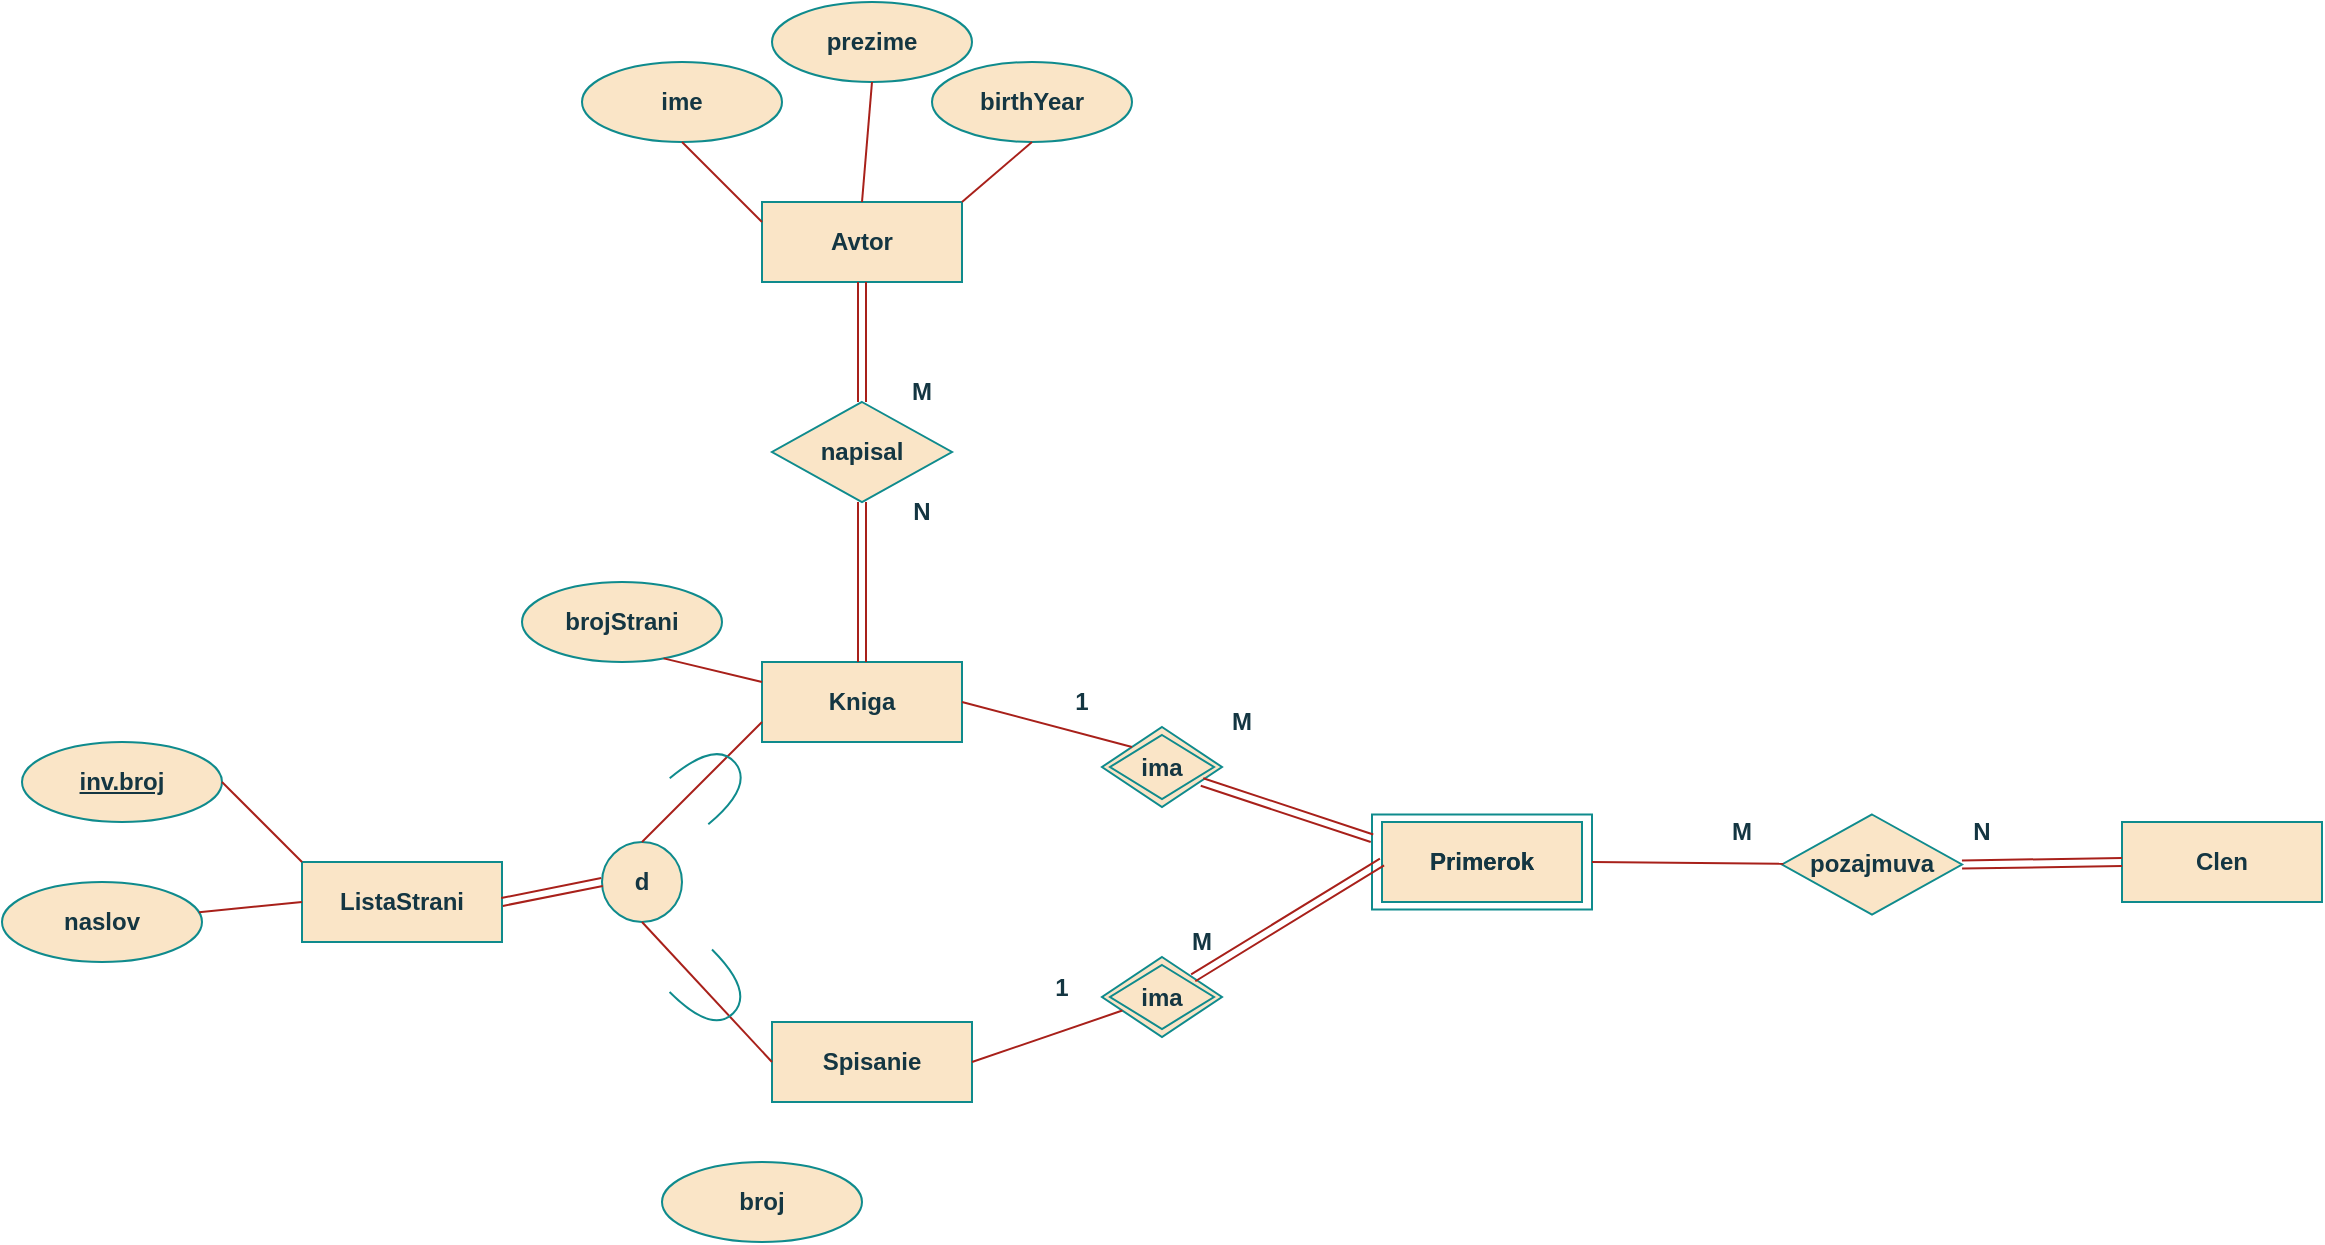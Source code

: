 <mxfile version="24.8.2" pages="4">
  <diagram name="Page-1" id="bceHabPlCtPK3RbAKWbU">
    <mxGraphModel dx="1900" dy="1669" grid="1" gridSize="10" guides="1" tooltips="1" connect="1" arrows="1" fold="1" page="1" pageScale="1" pageWidth="850" pageHeight="1100" math="0" shadow="0">
      <root>
        <mxCell id="0" />
        <mxCell id="1" parent="0" />
        <mxCell id="yrVjvpTWEHT6Zb9O1yOB-2" value="ListaStrani" style="whiteSpace=wrap;html=1;align=center;strokeColor=#0F8B8D;fontColor=#143642;fillColor=#FAE5C7;fontStyle=1" parent="1" vertex="1">
          <mxGeometry x="140" y="100" width="100" height="40" as="geometry" />
        </mxCell>
        <mxCell id="yrVjvpTWEHT6Zb9O1yOB-3" value="Kniga" style="whiteSpace=wrap;html=1;align=center;strokeColor=#0F8B8D;fontColor=#143642;fillColor=#FAE5C7;fontStyle=1" parent="1" vertex="1">
          <mxGeometry x="370" width="100" height="40" as="geometry" />
        </mxCell>
        <mxCell id="yrVjvpTWEHT6Zb9O1yOB-4" value="Spisanie" style="whiteSpace=wrap;html=1;align=center;strokeColor=#0F8B8D;fontColor=#143642;fillColor=#FAE5C7;fontStyle=1" parent="1" vertex="1">
          <mxGeometry x="375" y="180" width="100" height="40" as="geometry" />
        </mxCell>
        <mxCell id="yrVjvpTWEHT6Zb9O1yOB-5" value="Avtor" style="whiteSpace=wrap;html=1;align=center;strokeColor=#0F8B8D;fontColor=#143642;fillColor=#FAE5C7;fontStyle=1" parent="1" vertex="1">
          <mxGeometry x="370" y="-230" width="100" height="40" as="geometry" />
        </mxCell>
        <mxCell id="yrVjvpTWEHT6Zb9O1yOB-6" value="Primerok" style="whiteSpace=wrap;html=1;align=center;strokeColor=#0F8B8D;fontColor=#143642;fillColor=#FAE5C7;fontStyle=1" parent="1" vertex="1">
          <mxGeometry x="680" y="80" width="100" height="40" as="geometry" />
        </mxCell>
        <mxCell id="yrVjvpTWEHT6Zb9O1yOB-7" value="Clen" style="whiteSpace=wrap;html=1;align=center;strokeColor=#0F8B8D;fontColor=#143642;fillColor=#FAE5C7;fontStyle=1" parent="1" vertex="1">
          <mxGeometry x="1050" y="80" width="100" height="40" as="geometry" />
        </mxCell>
        <mxCell id="yrVjvpTWEHT6Zb9O1yOB-8" value="&lt;u&gt;inv.broj&lt;/u&gt;" style="ellipse;whiteSpace=wrap;html=1;align=center;strokeColor=#0F8B8D;fontColor=#143642;fillColor=#FAE5C7;fontStyle=1" parent="1" vertex="1">
          <mxGeometry y="40" width="100" height="40" as="geometry" />
        </mxCell>
        <mxCell id="yrVjvpTWEHT6Zb9O1yOB-9" value="naslov" style="ellipse;whiteSpace=wrap;html=1;align=center;strokeColor=#0F8B8D;fontColor=#143642;fillColor=#FAE5C7;fontStyle=1" parent="1" vertex="1">
          <mxGeometry x="-10" y="110" width="100" height="40" as="geometry" />
        </mxCell>
        <mxCell id="yrVjvpTWEHT6Zb9O1yOB-10" value="brojStrani" style="ellipse;whiteSpace=wrap;html=1;align=center;strokeColor=#0F8B8D;fontColor=#143642;fillColor=#FAE5C7;fontStyle=1" parent="1" vertex="1">
          <mxGeometry x="250" y="-40" width="100" height="40" as="geometry" />
        </mxCell>
        <mxCell id="yrVjvpTWEHT6Zb9O1yOB-11" value="broj" style="ellipse;whiteSpace=wrap;html=1;align=center;strokeColor=#0F8B8D;fontColor=#143642;fillColor=#FAE5C7;fontStyle=1" parent="1" vertex="1">
          <mxGeometry x="320" y="250" width="100" height="40" as="geometry" />
        </mxCell>
        <mxCell id="yrVjvpTWEHT6Zb9O1yOB-13" value="pozajmuva" style="shape=rhombus;perimeter=rhombusPerimeter;whiteSpace=wrap;html=1;align=center;strokeColor=#0F8B8D;fontColor=#143642;fillColor=#FAE5C7;fontStyle=1" parent="1" vertex="1">
          <mxGeometry x="880" y="76.25" width="90" height="50" as="geometry" />
        </mxCell>
        <mxCell id="yrVjvpTWEHT6Zb9O1yOB-14" value="ima" style="shape=rhombus;double=1;perimeter=rhombusPerimeter;whiteSpace=wrap;html=1;align=center;strokeColor=#0F8B8D;fontColor=#143642;fillColor=#FAE5C7;fontStyle=1" parent="1" vertex="1">
          <mxGeometry x="540" y="32.5" width="60" height="40" as="geometry" />
        </mxCell>
        <mxCell id="yrVjvpTWEHT6Zb9O1yOB-15" value="ima" style="shape=rhombus;double=1;perimeter=rhombusPerimeter;whiteSpace=wrap;html=1;align=center;strokeColor=#0F8B8D;fontColor=#143642;fillColor=#FAE5C7;fontStyle=1" parent="1" vertex="1">
          <mxGeometry x="540" y="147.5" width="60" height="40" as="geometry" />
        </mxCell>
        <mxCell id="yrVjvpTWEHT6Zb9O1yOB-17" value="ime" style="ellipse;whiteSpace=wrap;html=1;align=center;strokeColor=#0F8B8D;fontColor=#143642;fillColor=#FAE5C7;fontStyle=1" parent="1" vertex="1">
          <mxGeometry x="280" y="-300" width="100" height="40" as="geometry" />
        </mxCell>
        <mxCell id="yrVjvpTWEHT6Zb9O1yOB-18" value="prezime" style="ellipse;whiteSpace=wrap;html=1;align=center;strokeColor=#0F8B8D;fontColor=#143642;fillColor=#FAE5C7;fontStyle=1;movable=1;resizable=1;rotatable=1;deletable=1;editable=1;locked=0;connectable=1;" parent="1" vertex="1">
          <mxGeometry x="375" y="-330" width="100" height="40" as="geometry" />
        </mxCell>
        <mxCell id="yrVjvpTWEHT6Zb9O1yOB-19" value="birthYear" style="ellipse;whiteSpace=wrap;html=1;align=center;strokeColor=#0F8B8D;fontColor=#143642;fillColor=#FAE5C7;fontStyle=1;movable=1;resizable=1;rotatable=1;deletable=1;editable=1;locked=0;connectable=1;" parent="1" vertex="1">
          <mxGeometry x="455" y="-300" width="100" height="40" as="geometry" />
        </mxCell>
        <mxCell id="yrVjvpTWEHT6Zb9O1yOB-20" value="d" style="ellipse;whiteSpace=wrap;html=1;aspect=fixed;strokeColor=#0F8B8D;fontColor=#143642;fillColor=#FAE5C7;fontStyle=1" parent="1" vertex="1">
          <mxGeometry x="290" y="90" width="40" height="40" as="geometry" />
        </mxCell>
        <mxCell id="yrVjvpTWEHT6Zb9O1yOB-22" value="" style="endArrow=none;html=1;rounded=0;strokeColor=#A8201A;fontColor=#143642;fillColor=#FAE5C7;exitX=1;exitY=0.5;exitDx=0;exitDy=0;entryX=0;entryY=0;entryDx=0;entryDy=0;fontStyle=1" parent="1" source="yrVjvpTWEHT6Zb9O1yOB-8" target="yrVjvpTWEHT6Zb9O1yOB-2" edge="1">
          <mxGeometry width="50" height="50" relative="1" as="geometry">
            <mxPoint x="500" y="120" as="sourcePoint" />
            <mxPoint x="550" y="70" as="targetPoint" />
          </mxGeometry>
        </mxCell>
        <mxCell id="yrVjvpTWEHT6Zb9O1yOB-23" value="" style="endArrow=none;html=1;rounded=0;strokeColor=#A8201A;fontColor=#143642;fillColor=#FAE5C7;entryX=0;entryY=0.5;entryDx=0;entryDy=0;fontStyle=1" parent="1" source="yrVjvpTWEHT6Zb9O1yOB-9" target="yrVjvpTWEHT6Zb9O1yOB-2" edge="1">
          <mxGeometry width="50" height="50" relative="1" as="geometry">
            <mxPoint x="110" y="70" as="sourcePoint" />
            <mxPoint x="150" y="110" as="targetPoint" />
          </mxGeometry>
        </mxCell>
        <mxCell id="yrVjvpTWEHT6Zb9O1yOB-24" value="" style="endArrow=none;html=1;rounded=0;strokeColor=#A8201A;fontColor=#143642;fillColor=#FAE5C7;exitX=1;exitY=0.5;exitDx=0;exitDy=0;entryX=0;entryY=0.5;entryDx=0;entryDy=0;fontStyle=1;shape=link;" parent="1" source="yrVjvpTWEHT6Zb9O1yOB-2" target="yrVjvpTWEHT6Zb9O1yOB-20" edge="1">
          <mxGeometry width="50" height="50" relative="1" as="geometry">
            <mxPoint x="500" y="120" as="sourcePoint" />
            <mxPoint x="550" y="70" as="targetPoint" />
          </mxGeometry>
        </mxCell>
        <mxCell id="yrVjvpTWEHT6Zb9O1yOB-25" value="" style="endArrow=none;html=1;rounded=0;strokeColor=#A8201A;fontColor=#143642;fillColor=#FAE5C7;exitX=0.5;exitY=0;exitDx=0;exitDy=0;entryX=0;entryY=0.75;entryDx=0;entryDy=0;fontStyle=1" parent="1" source="yrVjvpTWEHT6Zb9O1yOB-20" target="yrVjvpTWEHT6Zb9O1yOB-3" edge="1">
          <mxGeometry width="50" height="50" relative="1" as="geometry">
            <mxPoint x="250" y="130" as="sourcePoint" />
            <mxPoint x="300" y="120" as="targetPoint" />
          </mxGeometry>
        </mxCell>
        <mxCell id="yrVjvpTWEHT6Zb9O1yOB-26" value="" style="endArrow=none;html=1;rounded=0;strokeColor=#A8201A;fontColor=#143642;fillColor=#FAE5C7;exitX=0.5;exitY=1;exitDx=0;exitDy=0;entryX=0;entryY=0.5;entryDx=0;entryDy=0;fontStyle=1" parent="1" source="yrVjvpTWEHT6Zb9O1yOB-20" target="yrVjvpTWEHT6Zb9O1yOB-4" edge="1">
          <mxGeometry width="50" height="50" relative="1" as="geometry">
            <mxPoint x="320" y="100" as="sourcePoint" />
            <mxPoint x="370" y="200" as="targetPoint" />
          </mxGeometry>
        </mxCell>
        <mxCell id="yrVjvpTWEHT6Zb9O1yOB-27" value="" style="shape=requiredInterface;html=1;verticalLabelPosition=bottom;sketch=0;strokeColor=#0F8B8D;fontColor=#143642;fillColor=#FAE5C7;rotation=45;fontStyle=1" parent="1" vertex="1">
          <mxGeometry x="330" y="150" width="30" height="30" as="geometry" />
        </mxCell>
        <mxCell id="yrVjvpTWEHT6Zb9O1yOB-28" value="" style="shape=requiredInterface;html=1;verticalLabelPosition=bottom;sketch=0;strokeColor=#0F8B8D;fontColor=#143642;fillColor=#FAE5C7;rotation=-40;fontStyle=1" parent="1" vertex="1">
          <mxGeometry x="330" y="45" width="30" height="30" as="geometry" />
        </mxCell>
        <mxCell id="yrVjvpTWEHT6Zb9O1yOB-29" value="Primerok" style="whiteSpace=wrap;html=1;align=center;strokeColor=#0F8B8D;fontColor=#143642;fillColor=none;fontStyle=1" parent="1" vertex="1">
          <mxGeometry x="675" y="76.25" width="110" height="47.5" as="geometry" />
        </mxCell>
        <mxCell id="yrVjvpTWEHT6Zb9O1yOB-30" value="" style="endArrow=none;html=1;rounded=0;strokeColor=#A8201A;fontColor=#143642;fillColor=#FAE5C7;exitX=0.708;exitY=0.955;exitDx=0;exitDy=0;entryX=0;entryY=0.25;entryDx=0;entryDy=0;exitPerimeter=0;fontStyle=1" parent="1" source="yrVjvpTWEHT6Zb9O1yOB-10" target="yrVjvpTWEHT6Zb9O1yOB-3" edge="1">
          <mxGeometry width="50" height="50" relative="1" as="geometry">
            <mxPoint x="110" y="70" as="sourcePoint" />
            <mxPoint x="150" y="110" as="targetPoint" />
          </mxGeometry>
        </mxCell>
        <mxCell id="yrVjvpTWEHT6Zb9O1yOB-31" value="" style="endArrow=none;html=1;rounded=0;strokeColor=#A8201A;fontColor=#143642;fillColor=#FAE5C7;entryX=0.5;entryY=1;entryDx=0;entryDy=0;exitX=0;exitY=0.25;exitDx=0;exitDy=0;fontStyle=1" parent="1" source="yrVjvpTWEHT6Zb9O1yOB-5" target="yrVjvpTWEHT6Zb9O1yOB-17" edge="1">
          <mxGeometry width="50" height="50" relative="1" as="geometry">
            <mxPoint x="455" y="-40" as="sourcePoint" />
            <mxPoint x="505" y="-90" as="targetPoint" />
          </mxGeometry>
        </mxCell>
        <mxCell id="yrVjvpTWEHT6Zb9O1yOB-32" value="" style="endArrow=none;html=1;rounded=0;strokeColor=#A8201A;fontColor=#143642;fillColor=#FAE5C7;entryX=0.5;entryY=1;entryDx=0;entryDy=0;exitX=0.5;exitY=0;exitDx=0;exitDy=0;fontStyle=1" parent="1" source="yrVjvpTWEHT6Zb9O1yOB-5" target="yrVjvpTWEHT6Zb9O1yOB-18" edge="1">
          <mxGeometry width="50" height="50" relative="1" as="geometry">
            <mxPoint x="385" y="-210" as="sourcePoint" />
            <mxPoint x="340" y="-250" as="targetPoint" />
          </mxGeometry>
        </mxCell>
        <mxCell id="yrVjvpTWEHT6Zb9O1yOB-33" value="" style="endArrow=none;html=1;rounded=0;strokeColor=#A8201A;fontColor=#143642;fillColor=#FAE5C7;entryX=0.5;entryY=1;entryDx=0;entryDy=0;exitX=1;exitY=0;exitDx=0;exitDy=0;fontStyle=1" parent="1" source="yrVjvpTWEHT6Zb9O1yOB-5" target="yrVjvpTWEHT6Zb9O1yOB-19" edge="1">
          <mxGeometry width="50" height="50" relative="1" as="geometry">
            <mxPoint x="435" y="-220" as="sourcePoint" />
            <mxPoint x="435" y="-280" as="targetPoint" />
          </mxGeometry>
        </mxCell>
        <mxCell id="yrVjvpTWEHT6Zb9O1yOB-34" value="napisal" style="shape=rhombus;perimeter=rhombusPerimeter;whiteSpace=wrap;html=1;align=center;strokeColor=#0F8B8D;fontColor=#143642;fillColor=#FAE5C7;fontStyle=1" parent="1" vertex="1">
          <mxGeometry x="375" y="-130" width="90" height="50" as="geometry" />
        </mxCell>
        <mxCell id="yrVjvpTWEHT6Zb9O1yOB-35" value="" style="endArrow=none;html=1;rounded=0;strokeColor=#A8201A;fontColor=#143642;fillColor=#FAE5C7;entryX=0.5;entryY=1;entryDx=0;entryDy=0;shape=link;fontStyle=1" parent="1" source="yrVjvpTWEHT6Zb9O1yOB-34" target="yrVjvpTWEHT6Zb9O1yOB-5" edge="1">
          <mxGeometry width="50" height="50" relative="1" as="geometry">
            <mxPoint x="450" y="20" as="sourcePoint" />
            <mxPoint x="500" y="-30" as="targetPoint" />
          </mxGeometry>
        </mxCell>
        <mxCell id="yrVjvpTWEHT6Zb9O1yOB-36" value="" style="endArrow=none;html=1;rounded=0;strokeColor=#A8201A;fontColor=#143642;fillColor=#FAE5C7;entryX=0.5;entryY=0;entryDx=0;entryDy=0;shape=link;exitX=0.5;exitY=1;exitDx=0;exitDy=0;fontStyle=1" parent="1" source="yrVjvpTWEHT6Zb9O1yOB-34" target="yrVjvpTWEHT6Zb9O1yOB-3" edge="1">
          <mxGeometry width="50" height="50" relative="1" as="geometry">
            <mxPoint x="430" y="-120" as="sourcePoint" />
            <mxPoint x="430" y="-180" as="targetPoint" />
          </mxGeometry>
        </mxCell>
        <mxCell id="yrVjvpTWEHT6Zb9O1yOB-37" value="M" style="text;html=1;align=center;verticalAlign=middle;whiteSpace=wrap;rounded=0;fontColor=#143642;fontStyle=1" parent="1" vertex="1">
          <mxGeometry x="420" y="-150" width="60" height="30" as="geometry" />
        </mxCell>
        <mxCell id="yrVjvpTWEHT6Zb9O1yOB-38" value="N" style="text;html=1;align=center;verticalAlign=middle;whiteSpace=wrap;rounded=0;fontColor=#143642;fontStyle=1" parent="1" vertex="1">
          <mxGeometry x="420" y="-90" width="60" height="30" as="geometry" />
        </mxCell>
        <mxCell id="yrVjvpTWEHT6Zb9O1yOB-39" value="" style="endArrow=none;html=1;rounded=0;strokeColor=#A8201A;fontColor=#143642;fillColor=#FAE5C7;entryX=1;entryY=0.5;entryDx=0;entryDy=0;exitX=0;exitY=0;exitDx=0;exitDy=0;fontStyle=1" parent="1" source="yrVjvpTWEHT6Zb9O1yOB-14" target="yrVjvpTWEHT6Zb9O1yOB-3" edge="1">
          <mxGeometry width="50" height="50" relative="1" as="geometry">
            <mxPoint x="480" y="120" as="sourcePoint" />
            <mxPoint x="500" y="20" as="targetPoint" />
          </mxGeometry>
        </mxCell>
        <mxCell id="yrVjvpTWEHT6Zb9O1yOB-40" value="" style="endArrow=none;html=1;rounded=0;strokeColor=#A8201A;fontColor=#143642;fillColor=#FAE5C7;shape=link;exitX=0;exitY=0.25;exitDx=0;exitDy=0;fontStyle=1" parent="1" source="yrVjvpTWEHT6Zb9O1yOB-29" edge="1">
          <mxGeometry width="50" height="50" relative="1" as="geometry">
            <mxPoint x="430" y="-70" as="sourcePoint" />
            <mxPoint x="590" y="60" as="targetPoint" />
          </mxGeometry>
        </mxCell>
        <mxCell id="yrVjvpTWEHT6Zb9O1yOB-41" value="" style="endArrow=none;html=1;rounded=0;strokeColor=#A8201A;fontColor=#143642;fillColor=#FAE5C7;shape=link;fontStyle=1" parent="1" target="yrVjvpTWEHT6Zb9O1yOB-15" edge="1">
          <mxGeometry width="50" height="50" relative="1" as="geometry">
            <mxPoint x="680" y="100" as="sourcePoint" />
            <mxPoint x="600" y="70" as="targetPoint" />
          </mxGeometry>
        </mxCell>
        <mxCell id="yrVjvpTWEHT6Zb9O1yOB-42" value="" style="endArrow=none;html=1;rounded=0;strokeColor=#A8201A;fontColor=#143642;fillColor=#FAE5C7;entryX=1;entryY=0.5;entryDx=0;entryDy=0;fontStyle=1" parent="1" source="yrVjvpTWEHT6Zb9O1yOB-15" target="yrVjvpTWEHT6Zb9O1yOB-4" edge="1">
          <mxGeometry width="50" height="50" relative="1" as="geometry">
            <mxPoint x="565" y="53" as="sourcePoint" />
            <mxPoint x="480" y="30" as="targetPoint" />
          </mxGeometry>
        </mxCell>
        <mxCell id="yrVjvpTWEHT6Zb9O1yOB-43" value="1" style="text;html=1;align=center;verticalAlign=middle;whiteSpace=wrap;rounded=0;fontColor=#143642;fontStyle=1" parent="1" vertex="1">
          <mxGeometry x="500" y="5" width="60" height="30" as="geometry" />
        </mxCell>
        <mxCell id="yrVjvpTWEHT6Zb9O1yOB-44" value="M" style="text;html=1;align=center;verticalAlign=middle;whiteSpace=wrap;rounded=0;fontColor=#143642;fontStyle=1" parent="1" vertex="1">
          <mxGeometry x="580" y="15" width="60" height="30" as="geometry" />
        </mxCell>
        <mxCell id="yrVjvpTWEHT6Zb9O1yOB-45" value="M" style="text;html=1;align=center;verticalAlign=middle;whiteSpace=wrap;rounded=0;fontColor=#143642;fontStyle=1" parent="1" vertex="1">
          <mxGeometry x="560" y="125" width="60" height="30" as="geometry" />
        </mxCell>
        <mxCell id="yrVjvpTWEHT6Zb9O1yOB-46" value="1" style="text;html=1;align=center;verticalAlign=middle;whiteSpace=wrap;rounded=0;fontColor=#143642;fontStyle=1" parent="1" vertex="1">
          <mxGeometry x="490" y="147.5" width="60" height="30" as="geometry" />
        </mxCell>
        <mxCell id="yrVjvpTWEHT6Zb9O1yOB-48" value="" style="endArrow=none;html=1;rounded=0;strokeColor=#A8201A;fontColor=#143642;fillColor=#FAE5C7;shape=link;exitX=0;exitY=0.5;exitDx=0;exitDy=0;entryX=1;entryY=0.5;entryDx=0;entryDy=0;fontStyle=1" parent="1" source="yrVjvpTWEHT6Zb9O1yOB-7" target="yrVjvpTWEHT6Zb9O1yOB-13" edge="1">
          <mxGeometry width="50" height="50" relative="1" as="geometry">
            <mxPoint x="685" y="98" as="sourcePoint" />
            <mxPoint x="600" y="70" as="targetPoint" />
          </mxGeometry>
        </mxCell>
        <mxCell id="yrVjvpTWEHT6Zb9O1yOB-49" value="" style="endArrow=none;html=1;rounded=0;strokeColor=#A8201A;fontColor=#143642;fillColor=#FAE5C7;exitX=1;exitY=0.5;exitDx=0;exitDy=0;fontStyle=1" parent="1" source="yrVjvpTWEHT6Zb9O1yOB-29" target="yrVjvpTWEHT6Zb9O1yOB-13" edge="1">
          <mxGeometry width="50" height="50" relative="1" as="geometry">
            <mxPoint x="640" y="120" as="sourcePoint" />
            <mxPoint x="690" y="70" as="targetPoint" />
          </mxGeometry>
        </mxCell>
        <mxCell id="yrVjvpTWEHT6Zb9O1yOB-50" value="M" style="text;html=1;align=center;verticalAlign=middle;whiteSpace=wrap;rounded=0;fontColor=#143642;fontStyle=1" parent="1" vertex="1">
          <mxGeometry x="830" y="70" width="60" height="30" as="geometry" />
        </mxCell>
        <mxCell id="yrVjvpTWEHT6Zb9O1yOB-51" value="N" style="text;html=1;align=center;verticalAlign=middle;whiteSpace=wrap;rounded=0;fontColor=#143642;fontStyle=1" parent="1" vertex="1">
          <mxGeometry x="950" y="70" width="60" height="30" as="geometry" />
        </mxCell>
      </root>
    </mxGraphModel>
  </diagram>
  <diagram id="8f8SL79mhIso60SnTj1L" name="Page-2">
    <mxGraphModel dx="2085" dy="1769" grid="1" gridSize="10" guides="1" tooltips="1" connect="1" arrows="1" fold="1" page="1" pageScale="1" pageWidth="850" pageHeight="1100" math="0" shadow="0">
      <root>
        <mxCell id="0" />
        <mxCell id="1" parent="0" />
        <mxCell id="7zYu00_vVBkscI9TaZuZ-47" value="Vraboten" style="whiteSpace=wrap;html=1;align=center;strokeColor=#0F8B8D;fontColor=#143642;fillColor=#FAE5C7;fontStyle=1" vertex="1" parent="1">
          <mxGeometry x="90" y="100" width="100" height="40" as="geometry" />
        </mxCell>
        <mxCell id="7zYu00_vVBkscI9TaZuZ-48" value="ime" style="ellipse;whiteSpace=wrap;html=1;align=center;strokeColor=#0F8B8D;fontColor=#143642;fillColor=#FAE5C7;fontStyle=1" vertex="1" parent="1">
          <mxGeometry x="-30" y="40" width="100" height="40" as="geometry" />
        </mxCell>
        <mxCell id="7zYu00_vVBkscI9TaZuZ-49" value="prezime" style="ellipse;whiteSpace=wrap;html=1;align=center;strokeColor=#0F8B8D;fontColor=#143642;fillColor=#FAE5C7;fontStyle=1" vertex="1" parent="1">
          <mxGeometry x="-50" y="90" width="100" height="40" as="geometry" />
        </mxCell>
        <mxCell id="7zYu00_vVBkscI9TaZuZ-51" value="adresa" style="ellipse;whiteSpace=wrap;html=1;align=center;strokeColor=#0F8B8D;fontColor=#143642;fillColor=#FAE5C7;fontStyle=1" vertex="1" parent="1">
          <mxGeometry x="-40" y="150" width="100" height="40" as="geometry" />
        </mxCell>
        <mxCell id="7zYu00_vVBkscI9TaZuZ-52" value="datumVrabotuvanje" style="ellipse;whiteSpace=wrap;html=1;align=center;strokeColor=#0F8B8D;fontColor=#143642;fillColor=#FAE5C7;fontStyle=1" vertex="1" parent="1">
          <mxGeometry x="70" y="190" width="110" height="40" as="geometry" />
        </mxCell>
        <mxCell id="7zYu00_vVBkscI9TaZuZ-53" value="&lt;u&gt;embg&lt;/u&gt;" style="ellipse;whiteSpace=wrap;html=1;align=center;strokeColor=#0F8B8D;fontColor=#143642;fillColor=#FAE5C7;fontStyle=1" vertex="1" parent="1">
          <mxGeometry x="70" y="20" width="100" height="40" as="geometry" />
        </mxCell>
        <mxCell id="7zYu00_vVBkscI9TaZuZ-54" value="grad" style="ellipse;whiteSpace=wrap;html=1;align=center;strokeColor=#0F8B8D;fontColor=#143642;fillColor=#FAE5C7;fontStyle=1" vertex="1" parent="1">
          <mxGeometry x="-190" y="120" width="100" height="40" as="geometry" />
        </mxCell>
        <mxCell id="7zYu00_vVBkscI9TaZuZ-55" value="ulica" style="ellipse;whiteSpace=wrap;html=1;align=center;strokeColor=#0F8B8D;fontColor=#143642;fillColor=#FAE5C7;fontStyle=1" vertex="1" parent="1">
          <mxGeometry x="-190" y="160" width="100" height="40" as="geometry" />
        </mxCell>
        <mxCell id="7zYu00_vVBkscI9TaZuZ-56" value="broj" style="ellipse;whiteSpace=wrap;html=1;align=center;strokeColor=#0F8B8D;fontColor=#143642;fillColor=#FAE5C7;fontStyle=1" vertex="1" parent="1">
          <mxGeometry x="-190" y="200" width="100" height="40" as="geometry" />
        </mxCell>
        <mxCell id="7zYu00_vVBkscI9TaZuZ-57" value="" style="endArrow=none;html=1;rounded=0;strokeColor=#A8201A;fontColor=#143642;fillColor=#FAE5C7;entryX=0.5;entryY=1;entryDx=0;entryDy=0;exitX=0.5;exitY=0;exitDx=0;exitDy=0;fontStyle=1" edge="1" parent="1" source="7zYu00_vVBkscI9TaZuZ-47" target="7zYu00_vVBkscI9TaZuZ-53">
          <mxGeometry width="50" height="50" relative="1" as="geometry">
            <mxPoint x="230" y="270" as="sourcePoint" />
            <mxPoint x="280" y="220" as="targetPoint" />
          </mxGeometry>
        </mxCell>
        <mxCell id="7zYu00_vVBkscI9TaZuZ-58" value="" style="endArrow=none;html=1;rounded=0;strokeColor=#A8201A;fontColor=#143642;fillColor=#FAE5C7;entryX=1;entryY=1;entryDx=0;entryDy=0;exitX=0;exitY=0;exitDx=0;exitDy=0;fontStyle=1" edge="1" parent="1" source="7zYu00_vVBkscI9TaZuZ-47" target="7zYu00_vVBkscI9TaZuZ-48">
          <mxGeometry width="50" height="50" relative="1" as="geometry">
            <mxPoint x="150" y="110" as="sourcePoint" />
            <mxPoint x="130" y="70" as="targetPoint" />
          </mxGeometry>
        </mxCell>
        <mxCell id="7zYu00_vVBkscI9TaZuZ-59" value="" style="endArrow=none;html=1;rounded=0;strokeColor=#A8201A;fontColor=#143642;fillColor=#FAE5C7;entryX=1;entryY=0.5;entryDx=0;entryDy=0;exitX=0;exitY=0.25;exitDx=0;exitDy=0;fontStyle=1" edge="1" parent="1" source="7zYu00_vVBkscI9TaZuZ-47" target="7zYu00_vVBkscI9TaZuZ-49">
          <mxGeometry width="50" height="50" relative="1" as="geometry">
            <mxPoint x="100" y="110" as="sourcePoint" />
            <mxPoint x="65" y="84" as="targetPoint" />
          </mxGeometry>
        </mxCell>
        <mxCell id="7zYu00_vVBkscI9TaZuZ-60" value="" style="endArrow=none;html=1;rounded=0;strokeColor=#A8201A;fontColor=#143642;fillColor=#FAE5C7;entryX=1;entryY=0;entryDx=0;entryDy=0;exitX=0;exitY=0.75;exitDx=0;exitDy=0;fontStyle=1" edge="1" parent="1" source="7zYu00_vVBkscI9TaZuZ-47" target="7zYu00_vVBkscI9TaZuZ-51">
          <mxGeometry width="50" height="50" relative="1" as="geometry">
            <mxPoint x="100" y="120" as="sourcePoint" />
            <mxPoint x="60" y="120" as="targetPoint" />
          </mxGeometry>
        </mxCell>
        <mxCell id="7zYu00_vVBkscI9TaZuZ-61" value="" style="endArrow=none;html=1;rounded=0;strokeColor=#A8201A;fontColor=#143642;fillColor=#FAE5C7;entryX=0.388;entryY=-0.071;entryDx=0;entryDy=0;exitX=0.394;exitY=1.036;exitDx=0;exitDy=0;exitPerimeter=0;entryPerimeter=0;fontStyle=1" edge="1" parent="1" source="7zYu00_vVBkscI9TaZuZ-47" target="7zYu00_vVBkscI9TaZuZ-52">
          <mxGeometry width="50" height="50" relative="1" as="geometry">
            <mxPoint x="100" y="140" as="sourcePoint" />
            <mxPoint x="55" y="166" as="targetPoint" />
          </mxGeometry>
        </mxCell>
        <mxCell id="7zYu00_vVBkscI9TaZuZ-62" value="" style="endArrow=none;html=1;rounded=0;strokeColor=#A8201A;fontColor=#143642;fillColor=#FAE5C7;entryX=1;entryY=0.5;entryDx=0;entryDy=0;fontStyle=1" edge="1" parent="1" source="7zYu00_vVBkscI9TaZuZ-51" target="7zYu00_vVBkscI9TaZuZ-54">
          <mxGeometry width="50" height="50" relative="1" as="geometry">
            <mxPoint x="100" y="140" as="sourcePoint" />
            <mxPoint x="55" y="166" as="targetPoint" />
          </mxGeometry>
        </mxCell>
        <mxCell id="7zYu00_vVBkscI9TaZuZ-63" value="" style="endArrow=none;html=1;rounded=0;strokeColor=#A8201A;fontColor=#143642;fillColor=#FAE5C7;entryX=1;entryY=0.5;entryDx=0;entryDy=0;fontStyle=1" edge="1" parent="1" target="7zYu00_vVBkscI9TaZuZ-55">
          <mxGeometry width="50" height="50" relative="1" as="geometry">
            <mxPoint x="-40" y="170" as="sourcePoint" />
            <mxPoint x="-80" y="150" as="targetPoint" />
          </mxGeometry>
        </mxCell>
        <mxCell id="7zYu00_vVBkscI9TaZuZ-64" value="" style="endArrow=none;html=1;rounded=0;strokeColor=#A8201A;fontColor=#143642;fillColor=#FAE5C7;entryX=1;entryY=0.5;entryDx=0;entryDy=0;exitX=0;exitY=1;exitDx=0;exitDy=0;fontStyle=1" edge="1" parent="1" source="7zYu00_vVBkscI9TaZuZ-51" target="7zYu00_vVBkscI9TaZuZ-56">
          <mxGeometry width="50" height="50" relative="1" as="geometry">
            <mxPoint x="-30" y="180" as="sourcePoint" />
            <mxPoint x="-80" y="190" as="targetPoint" />
          </mxGeometry>
        </mxCell>
        <mxCell id="7zYu00_vVBkscI9TaZuZ-65" value="Programer" style="whiteSpace=wrap;html=1;align=center;strokeColor=#0F8B8D;fontColor=#143642;fillColor=#FAE5C7;fontStyle=1" vertex="1" parent="1">
          <mxGeometry x="325" width="100" height="40" as="geometry" />
        </mxCell>
        <mxCell id="7zYu00_vVBkscI9TaZuZ-66" value="Analiticar" style="whiteSpace=wrap;html=1;align=center;strokeColor=#0F8B8D;fontColor=#143642;fillColor=#FAE5C7;fontStyle=1" vertex="1" parent="1">
          <mxGeometry x="325" y="220" width="100" height="40" as="geometry" />
        </mxCell>
        <mxCell id="7zYu00_vVBkscI9TaZuZ-67" value="d" style="ellipse;whiteSpace=wrap;html=1;aspect=fixed;strokeColor=#0F8B8D;fontColor=#143642;fillColor=#FAE5C7;fontStyle=1" vertex="1" parent="1">
          <mxGeometry x="240" y="100" width="40" height="40" as="geometry" />
        </mxCell>
        <mxCell id="7zYu00_vVBkscI9TaZuZ-68" value="" style="endArrow=none;html=1;rounded=0;strokeColor=#A8201A;fontColor=#143642;fillColor=#FAE5C7;exitX=1;exitY=0.5;exitDx=0;exitDy=0;entryX=0;entryY=0.5;entryDx=0;entryDy=0;shape=link;fontStyle=1" edge="1" parent="1" source="7zYu00_vVBkscI9TaZuZ-47" target="7zYu00_vVBkscI9TaZuZ-67">
          <mxGeometry width="50" height="50" relative="1" as="geometry">
            <mxPoint x="230" y="180" as="sourcePoint" />
            <mxPoint x="280" y="130" as="targetPoint" />
          </mxGeometry>
        </mxCell>
        <mxCell id="7zYu00_vVBkscI9TaZuZ-69" value="" style="endArrow=none;html=1;rounded=0;strokeColor=#A8201A;fontColor=#143642;fillColor=#FAE5C7;entryX=0.25;entryY=1;entryDx=0;entryDy=0;exitX=1;exitY=0;exitDx=0;exitDy=0;fontStyle=1" edge="1" parent="1" source="7zYu00_vVBkscI9TaZuZ-67" target="7zYu00_vVBkscI9TaZuZ-65">
          <mxGeometry width="50" height="50" relative="1" as="geometry">
            <mxPoint x="230" y="180" as="sourcePoint" />
            <mxPoint x="280" y="130" as="targetPoint" />
          </mxGeometry>
        </mxCell>
        <mxCell id="7zYu00_vVBkscI9TaZuZ-70" value="" style="endArrow=none;html=1;rounded=0;strokeColor=#A8201A;fontColor=#143642;fillColor=#FAE5C7;entryX=0.071;entryY=0.017;entryDx=0;entryDy=0;exitX=0.702;exitY=0.998;exitDx=0;exitDy=0;exitPerimeter=0;entryPerimeter=0;fontStyle=1" edge="1" parent="1" source="7zYu00_vVBkscI9TaZuZ-67" target="7zYu00_vVBkscI9TaZuZ-66">
          <mxGeometry width="50" height="50" relative="1" as="geometry">
            <mxPoint x="284" y="116" as="sourcePoint" />
            <mxPoint x="360" y="50" as="targetPoint" />
          </mxGeometry>
        </mxCell>
        <mxCell id="7zYu00_vVBkscI9TaZuZ-71" value="" style="shape=requiredInterface;html=1;verticalLabelPosition=bottom;sketch=0;strokeColor=#0F8B8D;fontColor=#143642;fillColor=#FAE5C7;rotation=-45;fontStyle=1" vertex="1" parent="1">
          <mxGeometry x="290" y="60" width="40" height="30" as="geometry" />
        </mxCell>
        <mxCell id="7zYu00_vVBkscI9TaZuZ-72" value="" style="shape=requiredInterface;html=1;verticalLabelPosition=bottom;sketch=0;strokeColor=#0F8B8D;fontColor=#143642;fillColor=#FAE5C7;rotation=55;fontStyle=1" vertex="1" parent="1">
          <mxGeometry x="270" y="155" width="40" height="30" as="geometry" />
        </mxCell>
        <mxCell id="7zYu00_vVBkscI9TaZuZ-73" value="diploma" style="ellipse;whiteSpace=wrap;html=1;align=center;strokeColor=#0F8B8D;fontColor=#143642;fillColor=#FAE5C7;fontStyle=1" vertex="1" parent="1">
          <mxGeometry x="220" y="270" width="110" height="40" as="geometry" />
        </mxCell>
        <mxCell id="7zYu00_vVBkscI9TaZuZ-74" value="" style="endArrow=none;html=1;rounded=0;strokeColor=#A8201A;fontColor=#143642;fillColor=#FAE5C7;entryX=0;entryY=0.75;entryDx=0;entryDy=0;exitX=0.562;exitY=0.005;exitDx=0;exitDy=0;exitPerimeter=0;fontStyle=1" edge="1" parent="1" source="7zYu00_vVBkscI9TaZuZ-73" target="7zYu00_vVBkscI9TaZuZ-66">
          <mxGeometry width="50" height="50" relative="1" as="geometry">
            <mxPoint x="278" y="150" as="sourcePoint" />
            <mxPoint x="342" y="231" as="targetPoint" />
          </mxGeometry>
        </mxCell>
        <mxCell id="7zYu00_vVBkscI9TaZuZ-75" value="status" style="ellipse;whiteSpace=wrap;html=1;align=center;strokeColor=#0F8B8D;fontColor=#143642;fillColor=#FAE5C7;fontStyle=1" vertex="1" parent="1">
          <mxGeometry x="180" y="-50" width="100" height="40" as="geometry" />
        </mxCell>
        <mxCell id="7zYu00_vVBkscI9TaZuZ-76" value="" style="endArrow=none;html=1;rounded=0;strokeColor=#A8201A;fontColor=#143642;fillColor=#FAE5C7;entryX=1;entryY=1;entryDx=0;entryDy=0;exitX=0;exitY=0.25;exitDx=0;exitDy=0;fontStyle=1" edge="1" parent="1" source="7zYu00_vVBkscI9TaZuZ-65" target="7zYu00_vVBkscI9TaZuZ-75">
          <mxGeometry width="50" height="50" relative="1" as="geometry">
            <mxPoint x="150" y="110" as="sourcePoint" />
            <mxPoint x="130" y="70" as="targetPoint" />
          </mxGeometry>
        </mxCell>
        <mxCell id="7zYu00_vVBkscI9TaZuZ-77" value="Dokumentacija" style="whiteSpace=wrap;html=1;align=center;strokeColor=#0F8B8D;fontColor=#143642;fillColor=#FAE5C7;fontStyle=1" vertex="1" parent="1">
          <mxGeometry x="620" y="220" width="100" height="40" as="geometry" />
        </mxCell>
        <mxCell id="7zYu00_vVBkscI9TaZuZ-78" value="&lt;u&gt;id&lt;/u&gt;" style="ellipse;whiteSpace=wrap;html=1;align=center;strokeColor=#0F8B8D;fontColor=#143642;fillColor=#FAE5C7;fontStyle=1" vertex="1" parent="1">
          <mxGeometry x="590" y="300" width="100" height="40" as="geometry" />
        </mxCell>
        <mxCell id="7zYu00_vVBkscI9TaZuZ-80" value="" style="endArrow=none;html=1;rounded=0;strokeColor=#A8201A;fontColor=#143642;fillColor=#FAE5C7;entryX=0.5;entryY=1;entryDx=0;entryDy=0;exitX=0.5;exitY=0;exitDx=0;exitDy=0;fontStyle=1" edge="1" parent="1" source="7zYu00_vVBkscI9TaZuZ-78" target="7zYu00_vVBkscI9TaZuZ-77">
          <mxGeometry width="50" height="50" relative="1" as="geometry">
            <mxPoint x="450" y="180" as="sourcePoint" />
            <mxPoint x="500" y="130" as="targetPoint" />
          </mxGeometry>
        </mxCell>
        <mxCell id="7zYu00_vVBkscI9TaZuZ-81" value="" style="endArrow=none;html=1;rounded=0;strokeColor=#A8201A;fontColor=#143642;fillColor=#FAE5C7;exitX=1;exitY=0.5;exitDx=0;exitDy=0;entryX=0;entryY=0.5;entryDx=0;entryDy=0;fontStyle=1" edge="1" parent="1" source="7zYu00_vVBkscI9TaZuZ-66" target="7zYu00_vVBkscI9TaZuZ-103">
          <mxGeometry width="50" height="50" relative="1" as="geometry">
            <mxPoint x="450" y="180" as="sourcePoint" />
            <mxPoint x="480" y="240" as="targetPoint" />
          </mxGeometry>
        </mxCell>
        <mxCell id="7zYu00_vVBkscI9TaZuZ-82" value="" style="endArrow=none;html=1;rounded=0;strokeColor=#A8201A;fontColor=#143642;fillColor=#FAE5C7;entryX=0;entryY=0.5;entryDx=0;entryDy=0;shape=link;fontStyle=1;exitX=1;exitY=0.5;exitDx=0;exitDy=0;" edge="1" parent="1" source="7zYu00_vVBkscI9TaZuZ-103" target="7zYu00_vVBkscI9TaZuZ-77">
          <mxGeometry width="50" height="50" relative="1" as="geometry">
            <mxPoint x="570" y="240" as="sourcePoint" />
            <mxPoint x="490" y="250" as="targetPoint" />
          </mxGeometry>
        </mxCell>
        <mxCell id="7zYu00_vVBkscI9TaZuZ-83" value="M" style="text;html=1;align=center;verticalAlign=middle;whiteSpace=wrap;rounded=0;fontColor=#143642;fontStyle=1" vertex="1" parent="1">
          <mxGeometry x="450" y="210" width="60" height="30" as="geometry" />
        </mxCell>
        <mxCell id="7zYu00_vVBkscI9TaZuZ-84" value="N" style="text;html=1;align=center;verticalAlign=middle;whiteSpace=wrap;rounded=0;fontColor=#143642;fontStyle=1" vertex="1" parent="1">
          <mxGeometry x="540" y="210" width="60" height="30" as="geometry" />
        </mxCell>
        <mxCell id="7zYu00_vVBkscI9TaZuZ-85" value="Modul" style="whiteSpace=wrap;html=1;align=center;strokeColor=#0F8B8D;fontColor=#143642;fillColor=#FAE5C7;fontStyle=1" vertex="1" parent="1">
          <mxGeometry x="350" y="-250" width="100" height="40" as="geometry" />
        </mxCell>
        <mxCell id="7zYu00_vVBkscI9TaZuZ-86" value="implementira" style="shape=rhombus;perimeter=rhombusPerimeter;whiteSpace=wrap;html=1;align=center;strokeColor=#0F8B8D;fontColor=#143642;fillColor=#FAE5C7;fontStyle=1" vertex="1" parent="1">
          <mxGeometry x="360" y="-110" width="100" height="50" as="geometry" />
        </mxCell>
        <mxCell id="7zYu00_vVBkscI9TaZuZ-87" value="" style="endArrow=none;html=1;rounded=0;strokeColor=#A8201A;fontColor=#143642;fillColor=#FAE5C7;entryX=0.5;entryY=1;entryDx=0;entryDy=0;exitX=0.5;exitY=0;exitDx=0;exitDy=0;shape=link;fontStyle=1" edge="1" parent="1" source="7zYu00_vVBkscI9TaZuZ-86" target="7zYu00_vVBkscI9TaZuZ-85">
          <mxGeometry width="50" height="50" relative="1" as="geometry">
            <mxPoint x="450" y="80" as="sourcePoint" />
            <mxPoint x="500" y="30" as="targetPoint" />
          </mxGeometry>
        </mxCell>
        <mxCell id="7zYu00_vVBkscI9TaZuZ-88" value="" style="endArrow=none;html=1;rounded=0;strokeColor=#A8201A;fontColor=#143642;fillColor=#FAE5C7;exitX=0.5;exitY=0;exitDx=0;exitDy=0;entryX=0.5;entryY=1;entryDx=0;entryDy=0;fontStyle=1" edge="1" parent="1" source="7zYu00_vVBkscI9TaZuZ-65" target="7zYu00_vVBkscI9TaZuZ-86">
          <mxGeometry width="50" height="50" relative="1" as="geometry">
            <mxPoint x="450" y="80" as="sourcePoint" />
            <mxPoint x="500" y="30" as="targetPoint" />
          </mxGeometry>
        </mxCell>
        <mxCell id="7zYu00_vVBkscI9TaZuZ-89" value="M" style="text;html=1;align=center;verticalAlign=middle;whiteSpace=wrap;rounded=0;fontColor=#143642;fontStyle=1" vertex="1" parent="1">
          <mxGeometry x="405" y="-130" width="60" height="30" as="geometry" />
        </mxCell>
        <mxCell id="7zYu00_vVBkscI9TaZuZ-91" value="N" style="text;html=1;align=center;verticalAlign=middle;whiteSpace=wrap;rounded=0;fontColor=#143642;fontStyle=1" vertex="1" parent="1">
          <mxGeometry x="405" y="-70" width="60" height="30" as="geometry" />
        </mxCell>
        <mxCell id="7zYu00_vVBkscI9TaZuZ-92" value="Proekt" style="whiteSpace=wrap;html=1;align=center;strokeColor=#0F8B8D;fontColor=#143642;fillColor=#FAE5C7;fontStyle=1" vertex="1" parent="1">
          <mxGeometry x="800" y="10" width="100" height="40" as="geometry" />
        </mxCell>
        <mxCell id="7zYu00_vVBkscI9TaZuZ-94" value="datum" style="ellipse;whiteSpace=wrap;html=1;align=center;strokeColor=#0F8B8D;fontColor=#143642;fillColor=#FAE5C7;fontStyle=1" vertex="1" parent="1">
          <mxGeometry x="225" y="-170" width="100" height="40" as="geometry" />
        </mxCell>
        <mxCell id="7zYu00_vVBkscI9TaZuZ-95" value="brCasovi" style="ellipse;whiteSpace=wrap;html=1;align=center;strokeColor=#0F8B8D;fontColor=#143642;fillColor=#FAE5C7;fontStyle=1" vertex="1" parent="1">
          <mxGeometry x="200" y="-110" width="100" height="40" as="geometry" />
        </mxCell>
        <mxCell id="7zYu00_vVBkscI9TaZuZ-96" value="" style="endArrow=none;html=1;rounded=0;strokeColor=#A8201A;fontColor=#143642;fillColor=#FAE5C7;entryX=0.5;entryY=1;entryDx=0;entryDy=0;fontStyle=1" edge="1" parent="1" source="7zYu00_vVBkscI9TaZuZ-86" target="7zYu00_vVBkscI9TaZuZ-94">
          <mxGeometry width="50" height="50" relative="1" as="geometry">
            <mxPoint x="560" y="80" as="sourcePoint" />
            <mxPoint x="610" y="30" as="targetPoint" />
          </mxGeometry>
        </mxCell>
        <mxCell id="7zYu00_vVBkscI9TaZuZ-97" value="" style="endArrow=none;html=1;rounded=0;strokeColor=#A8201A;fontColor=#143642;fillColor=#FAE5C7;entryX=1;entryY=1;entryDx=0;entryDy=0;exitX=0;exitY=1;exitDx=0;exitDy=0;fontStyle=1" edge="1" parent="1" source="7zYu00_vVBkscI9TaZuZ-86" target="7zYu00_vVBkscI9TaZuZ-95">
          <mxGeometry width="50" height="50" relative="1" as="geometry">
            <mxPoint x="380" y="-72" as="sourcePoint" />
            <mxPoint x="480" y="-120" as="targetPoint" />
          </mxGeometry>
        </mxCell>
        <mxCell id="7zYu00_vVBkscI9TaZuZ-98" value="raboti" style="shape=rhombus;perimeter=rhombusPerimeter;whiteSpace=wrap;html=1;align=center;strokeColor=#0F8B8D;fontColor=#143642;fillColor=#FAE5C7;fontStyle=1" vertex="1" parent="1">
          <mxGeometry x="560" y="5" width="80" height="50" as="geometry" />
        </mxCell>
        <mxCell id="7zYu00_vVBkscI9TaZuZ-99" value="" style="endArrow=none;html=1;rounded=0;strokeColor=#A8201A;fontColor=#143642;fillColor=#FAE5C7;exitX=1;exitY=0.5;exitDx=0;exitDy=0;entryX=0;entryY=0.5;entryDx=0;entryDy=0;fontStyle=1" edge="1" parent="1" source="7zYu00_vVBkscI9TaZuZ-65" target="7zYu00_vVBkscI9TaZuZ-98">
          <mxGeometry width="50" height="50" relative="1" as="geometry">
            <mxPoint x="560" y="-10" as="sourcePoint" />
            <mxPoint x="610" y="-60" as="targetPoint" />
          </mxGeometry>
        </mxCell>
        <mxCell id="7zYu00_vVBkscI9TaZuZ-100" value="" style="endArrow=none;html=1;rounded=0;strokeColor=#A8201A;fontColor=#143642;fillColor=#FAE5C7;exitX=1;exitY=0.5;exitDx=0;exitDy=0;entryX=0;entryY=0.5;entryDx=0;entryDy=0;fontStyle=1" edge="1" parent="1" source="7zYu00_vVBkscI9TaZuZ-98" target="7zYu00_vVBkscI9TaZuZ-92">
          <mxGeometry width="50" height="50" relative="1" as="geometry">
            <mxPoint x="435" y="30" as="sourcePoint" />
            <mxPoint x="580" y="35" as="targetPoint" />
          </mxGeometry>
        </mxCell>
        <mxCell id="7zYu00_vVBkscI9TaZuZ-101" value="N" style="text;html=1;align=center;verticalAlign=middle;whiteSpace=wrap;rounded=0;fontColor=#143642;fontStyle=1" vertex="1" parent="1">
          <mxGeometry x="520" width="60" height="30" as="geometry" />
        </mxCell>
        <mxCell id="7zYu00_vVBkscI9TaZuZ-102" value="M" style="text;html=1;align=center;verticalAlign=middle;whiteSpace=wrap;rounded=0;fontColor=#143642;fontStyle=1" vertex="1" parent="1">
          <mxGeometry x="630" width="60" height="30" as="geometry" />
        </mxCell>
        <mxCell id="7zYu00_vVBkscI9TaZuZ-103" value="izrabotuva" style="shape=rhombus;double=1;perimeter=rhombusPerimeter;whiteSpace=wrap;html=1;align=center;strokeColor=#0F8B8D;fontColor=#143642;fillColor=#FAE5C7;fontStyle=1" vertex="1" parent="1">
          <mxGeometry x="470" y="215" width="100" height="50" as="geometry" />
        </mxCell>
        <mxCell id="7zYu00_vVBkscI9TaZuZ-104" value="Dokumentacija" style="whiteSpace=wrap;html=1;align=center;strokeColor=#0F8B8D;fontColor=#143642;fillColor=none;fontStyle=1" vertex="1" parent="1">
          <mxGeometry x="615" y="212.5" width="110" height="55" as="geometry" />
        </mxCell>
        <mxCell id="7zYu00_vVBkscI9TaZuZ-106" value="ima" style="shape=rhombus;double=1;perimeter=rhombusPerimeter;whiteSpace=wrap;html=1;align=center;strokeColor=#0F8B8D;fontColor=#143642;fillColor=#FAE5C7;fontStyle=1" vertex="1" parent="1">
          <mxGeometry x="780" y="130" width="100" height="50" as="geometry" />
        </mxCell>
        <mxCell id="7zYu00_vVBkscI9TaZuZ-107" value="" style="endArrow=none;html=1;rounded=0;strokeColor=#A8201A;fontColor=#143642;fillColor=#FAE5C7;entryX=0.5;entryY=1;entryDx=0;entryDy=0;exitX=0.5;exitY=0;exitDx=0;exitDy=0;fontStyle=1" edge="1" parent="1" source="7zYu00_vVBkscI9TaZuZ-106" target="7zYu00_vVBkscI9TaZuZ-92">
          <mxGeometry width="50" height="50" relative="1" as="geometry">
            <mxPoint x="560" y="180" as="sourcePoint" />
            <mxPoint x="610" y="130" as="targetPoint" />
          </mxGeometry>
        </mxCell>
        <mxCell id="7zYu00_vVBkscI9TaZuZ-108" value="" style="endArrow=none;html=1;rounded=0;strokeColor=#A8201A;fontColor=#143642;fillColor=#FAE5C7;entryX=0;entryY=1;entryDx=0;entryDy=0;exitX=1;exitY=0.5;exitDx=0;exitDy=0;shape=link;fontStyle=1" edge="1" parent="1" source="7zYu00_vVBkscI9TaZuZ-104" target="7zYu00_vVBkscI9TaZuZ-106">
          <mxGeometry width="50" height="50" relative="1" as="geometry">
            <mxPoint x="820" y="140" as="sourcePoint" />
            <mxPoint x="860" y="60" as="targetPoint" />
          </mxGeometry>
        </mxCell>
        <mxCell id="7zYu00_vVBkscI9TaZuZ-109" value="N" style="text;html=1;align=center;verticalAlign=middle;whiteSpace=wrap;rounded=0;fontColor=#143642;fontStyle=1" vertex="1" parent="1">
          <mxGeometry x="750" y="160" width="60" height="30" as="geometry" />
        </mxCell>
        <mxCell id="7zYu00_vVBkscI9TaZuZ-110" value="1" style="text;html=1;align=center;verticalAlign=middle;whiteSpace=wrap;rounded=0;fontColor=#143642;fontStyle=1" vertex="1" parent="1">
          <mxGeometry x="770" y="110" width="60" height="30" as="geometry" />
        </mxCell>
        <mxCell id="7zYu00_vVBkscI9TaZuZ-111" value="ima" style="shape=rhombus;perimeter=rhombusPerimeter;whiteSpace=wrap;html=1;align=center;strokeColor=#0F8B8D;fontColor=#143642;fillColor=#FAE5C7;fontStyle=1" vertex="1" parent="1">
          <mxGeometry x="560" y="-175" width="80" height="50" as="geometry" />
        </mxCell>
        <mxCell id="7zYu00_vVBkscI9TaZuZ-112" value="" style="endArrow=none;html=1;rounded=0;strokeColor=#A8201A;fontColor=#143642;fillColor=#FAE5C7;exitX=1;exitY=0.75;exitDx=0;exitDy=0;entryX=0;entryY=0;entryDx=0;entryDy=0;fontStyle=1;shape=link;" edge="1" parent="1" source="7zYu00_vVBkscI9TaZuZ-85" target="7zYu00_vVBkscI9TaZuZ-111">
          <mxGeometry width="50" height="50" relative="1" as="geometry">
            <mxPoint x="590" y="-30" as="sourcePoint" />
            <mxPoint x="640" y="-80" as="targetPoint" />
          </mxGeometry>
        </mxCell>
        <mxCell id="7zYu00_vVBkscI9TaZuZ-113" value="" style="endArrow=none;html=1;rounded=0;strokeColor=#A8201A;fontColor=#143642;fillColor=#FAE5C7;exitX=1;exitY=1;exitDx=0;exitDy=0;entryX=0.25;entryY=0;entryDx=0;entryDy=0;fontStyle=1;shape=link;" edge="1" parent="1" source="7zYu00_vVBkscI9TaZuZ-111" target="7zYu00_vVBkscI9TaZuZ-92">
          <mxGeometry width="50" height="50" relative="1" as="geometry">
            <mxPoint x="470" y="-200" as="sourcePoint" />
            <mxPoint x="570" y="-140" as="targetPoint" />
          </mxGeometry>
        </mxCell>
        <mxCell id="7zYu00_vVBkscI9TaZuZ-114" value="N" style="text;html=1;align=center;verticalAlign=middle;whiteSpace=wrap;rounded=0;fontColor=#143642;fontStyle=1" vertex="1" parent="1">
          <mxGeometry x="630" y="-155" width="60" height="30" as="geometry" />
        </mxCell>
        <mxCell id="7zYu00_vVBkscI9TaZuZ-115" value="M" style="text;html=1;align=center;verticalAlign=middle;whiteSpace=wrap;rounded=0;fontColor=#143642;fontStyle=1" vertex="1" parent="1">
          <mxGeometry x="540" y="-205" width="60" height="30" as="geometry" />
        </mxCell>
        <mxCell id="7zYu00_vVBkscI9TaZuZ-116" value="TIP" style="whiteSpace=wrap;html=1;align=center;strokeColor=#0F8B8D;fontColor=#143642;fillColor=#FAE5C7;fontStyle=1" vertex="1" parent="1">
          <mxGeometry x="590" y="-400" width="100" height="40" as="geometry" />
        </mxCell>
        <mxCell id="7zYu00_vVBkscI9TaZuZ-117" value="pripagja" style="shape=rhombus;perimeter=rhombusPerimeter;whiteSpace=wrap;html=1;align=center;strokeColor=#0F8B8D;fontColor=#143642;fillColor=#FAE5C7;fontStyle=1" vertex="1" parent="1">
          <mxGeometry x="485" y="-320" width="70" height="40" as="geometry" />
        </mxCell>
        <mxCell id="7zYu00_vVBkscI9TaZuZ-118" value="" style="endArrow=none;html=1;rounded=0;strokeColor=#A8201A;fontColor=#143642;fillColor=#FAE5C7;entryX=0;entryY=1;entryDx=0;entryDy=0;exitX=0.5;exitY=0;exitDx=0;exitDy=0;shape=link;" edge="1" parent="1" source="7zYu00_vVBkscI9TaZuZ-85" target="7zYu00_vVBkscI9TaZuZ-117">
          <mxGeometry width="50" height="50" relative="1" as="geometry">
            <mxPoint x="410" y="-243" as="sourcePoint" />
            <mxPoint x="610" y="-250" as="targetPoint" />
          </mxGeometry>
        </mxCell>
        <mxCell id="7zYu00_vVBkscI9TaZuZ-119" value="" style="endArrow=none;html=1;rounded=0;strokeColor=#A8201A;fontColor=#143642;fillColor=#FAE5C7;entryX=0.25;entryY=1;entryDx=0;entryDy=0;exitX=1;exitY=0;exitDx=0;exitDy=0;" edge="1" parent="1" source="7zYu00_vVBkscI9TaZuZ-117" target="7zYu00_vVBkscI9TaZuZ-116">
          <mxGeometry width="50" height="50" relative="1" as="geometry">
            <mxPoint x="420" y="-230" as="sourcePoint" />
            <mxPoint x="513" y="-280" as="targetPoint" />
          </mxGeometry>
        </mxCell>
        <mxCell id="7zYu00_vVBkscI9TaZuZ-120" value="&lt;b&gt;1&lt;/b&gt;" style="text;html=1;align=center;verticalAlign=middle;whiteSpace=wrap;rounded=0;fontColor=#143642;" vertex="1" parent="1">
          <mxGeometry x="510" y="-350" width="60" height="30" as="geometry" />
        </mxCell>
        <mxCell id="7zYu00_vVBkscI9TaZuZ-121" value="M" style="text;html=1;align=center;verticalAlign=middle;whiteSpace=wrap;rounded=0;fontColor=#143642;fontStyle=1" vertex="1" parent="1">
          <mxGeometry x="430" y="-310" width="60" height="30" as="geometry" />
        </mxCell>
        <mxCell id="7zYu00_vVBkscI9TaZuZ-123" style="edgeStyle=orthogonalEdgeStyle;rounded=0;orthogonalLoop=1;jettySize=auto;html=1;exitX=1;exitY=0;exitDx=0;exitDy=0;entryX=0.25;entryY=0;entryDx=0;entryDy=0;strokeColor=#A8201A;fontColor=#143642;fillColor=#FAE5C7;endArrow=none;endFill=0;" edge="1" parent="1" source="7zYu00_vVBkscI9TaZuZ-122" target="7zYu00_vVBkscI9TaZuZ-85">
          <mxGeometry relative="1" as="geometry" />
        </mxCell>
        <mxCell id="7zYu00_vVBkscI9TaZuZ-124" style="edgeStyle=orthogonalEdgeStyle;rounded=0;orthogonalLoop=1;jettySize=auto;html=1;entryX=0.25;entryY=1;entryDx=0;entryDy=0;strokeColor=#A8201A;fontColor=#143642;fillColor=#FAE5C7;endArrow=none;endFill=0;" edge="1" parent="1" source="7zYu00_vVBkscI9TaZuZ-122" target="7zYu00_vVBkscI9TaZuZ-85">
          <mxGeometry relative="1" as="geometry" />
        </mxCell>
        <mxCell id="7zYu00_vVBkscI9TaZuZ-122" value="kompatabilnost" style="shape=rhombus;perimeter=rhombusPerimeter;whiteSpace=wrap;html=1;align=center;strokeColor=#0F8B8D;fontColor=#143642;fillColor=#FAE5C7;fontStyle=1" vertex="1" parent="1">
          <mxGeometry x="130" y="-255" width="120" height="50" as="geometry" />
        </mxCell>
        <mxCell id="7zYu00_vVBkscI9TaZuZ-125" value="M" style="text;html=1;align=center;verticalAlign=middle;whiteSpace=wrap;rounded=0;fontColor=#143642;fontStyle=1" vertex="1" parent="1">
          <mxGeometry x="230" y="-280" width="60" height="30" as="geometry" />
        </mxCell>
        <mxCell id="7zYu00_vVBkscI9TaZuZ-126" value="N" style="text;html=1;align=center;verticalAlign=middle;whiteSpace=wrap;rounded=0;fontColor=#143642;fontStyle=1" vertex="1" parent="1">
          <mxGeometry x="230" y="-220" width="60" height="30" as="geometry" />
        </mxCell>
        <mxCell id="7zYu00_vVBkscI9TaZuZ-127" value="Obem" style="whiteSpace=wrap;html=1;align=center;strokeColor=#0F8B8D;fontColor=#143642;fillColor=#FAE5C7;fontStyle=1" vertex="1" parent="1">
          <mxGeometry x="800" y="-260" width="100" height="40" as="geometry" />
        </mxCell>
        <mxCell id="7zYu00_vVBkscI9TaZuZ-129" value="cena" style="shape=rhombus;perimeter=rhombusPerimeter;whiteSpace=wrap;html=1;align=center;strokeColor=#0F8B8D;fontColor=#143642;fillColor=#FAE5C7;fontStyle=1" vertex="1" parent="1">
          <mxGeometry x="730" y="-350" width="70" height="40" as="geometry" />
        </mxCell>
        <mxCell id="7zYu00_vVBkscI9TaZuZ-130" value="ima" style="shape=rhombus;perimeter=rhombusPerimeter;whiteSpace=wrap;html=1;align=center;strokeColor=#0F8B8D;fontColor=#143642;fillColor=#FAE5C7;fontStyle=1" vertex="1" parent="1">
          <mxGeometry x="815" y="-140" width="70" height="40" as="geometry" />
        </mxCell>
        <mxCell id="7zYu00_vVBkscI9TaZuZ-131" value="" style="endArrow=none;html=1;rounded=0;strokeColor=#A8201A;fontColor=#143642;fillColor=#FAE5C7;entryX=1;entryY=0.75;entryDx=0;entryDy=0;exitX=0;exitY=0;exitDx=0;exitDy=0;shape=link;" edge="1" parent="1" source="7zYu00_vVBkscI9TaZuZ-129" target="7zYu00_vVBkscI9TaZuZ-116">
          <mxGeometry width="50" height="50" relative="1" as="geometry">
            <mxPoint x="520" y="-160" as="sourcePoint" />
            <mxPoint x="570" y="-210" as="targetPoint" />
          </mxGeometry>
        </mxCell>
        <mxCell id="7zYu00_vVBkscI9TaZuZ-132" value="" style="endArrow=none;html=1;rounded=0;strokeColor=#A8201A;fontColor=#143642;fillColor=#FAE5C7;entryX=0.25;entryY=0;entryDx=0;entryDy=0;exitX=1;exitY=1;exitDx=0;exitDy=0;shape=link;" edge="1" parent="1" source="7zYu00_vVBkscI9TaZuZ-129" target="7zYu00_vVBkscI9TaZuZ-127">
          <mxGeometry width="50" height="50" relative="1" as="geometry">
            <mxPoint x="758" y="-330" as="sourcePoint" />
            <mxPoint x="700" y="-360" as="targetPoint" />
          </mxGeometry>
        </mxCell>
        <mxCell id="7zYu00_vVBkscI9TaZuZ-133" value="" style="endArrow=none;html=1;rounded=0;strokeColor=#A8201A;fontColor=#143642;fillColor=#FAE5C7;entryX=0.5;entryY=1;entryDx=0;entryDy=0;exitX=0.5;exitY=0;exitDx=0;exitDy=0;" edge="1" parent="1" source="7zYu00_vVBkscI9TaZuZ-130" target="7zYu00_vVBkscI9TaZuZ-127">
          <mxGeometry width="50" height="50" relative="1" as="geometry">
            <mxPoint x="850" y="-150" as="sourcePoint" />
            <mxPoint x="835" y="-250" as="targetPoint" />
          </mxGeometry>
        </mxCell>
        <mxCell id="7zYu00_vVBkscI9TaZuZ-134" value="" style="endArrow=none;html=1;rounded=0;strokeColor=#A8201A;fontColor=#143642;fillColor=#FAE5C7;exitX=0.5;exitY=1;exitDx=0;exitDy=0;shape=link;" edge="1" parent="1" source="7zYu00_vVBkscI9TaZuZ-130" target="7zYu00_vVBkscI9TaZuZ-92">
          <mxGeometry width="50" height="50" relative="1" as="geometry">
            <mxPoint x="860" y="-130" as="sourcePoint" />
            <mxPoint x="860" y="-210" as="targetPoint" />
          </mxGeometry>
        </mxCell>
        <mxCell id="7zYu00_vVBkscI9TaZuZ-136" value="M" style="text;html=1;align=center;verticalAlign=middle;whiteSpace=wrap;rounded=0;fontColor=#143642;fontStyle=1" vertex="1" parent="1">
          <mxGeometry x="720" y="-380" width="60" height="30" as="geometry" />
        </mxCell>
        <mxCell id="7zYu00_vVBkscI9TaZuZ-137" value="N" style="text;html=1;align=center;verticalAlign=middle;whiteSpace=wrap;rounded=0;fontColor=#143642;fontStyle=1" vertex="1" parent="1">
          <mxGeometry x="780" y="-330" width="60" height="30" as="geometry" />
        </mxCell>
        <mxCell id="7zYu00_vVBkscI9TaZuZ-138" value="&lt;b&gt;1&lt;/b&gt;" style="text;html=1;align=center;verticalAlign=middle;whiteSpace=wrap;rounded=0;fontColor=#143642;" vertex="1" parent="1">
          <mxGeometry x="850" y="-155" width="60" height="30" as="geometry" />
        </mxCell>
        <mxCell id="7zYu00_vVBkscI9TaZuZ-139" value="N" style="text;html=1;align=center;verticalAlign=middle;whiteSpace=wrap;rounded=0;fontColor=#143642;fontStyle=1" vertex="1" parent="1">
          <mxGeometry x="850" y="-105" width="60" height="30" as="geometry" />
        </mxCell>
      </root>
    </mxGraphModel>
  </diagram>
  <diagram id="qV64wtjBYjptnB31Dpbm" name="Page-3">
    <mxGraphModel dx="3800" dy="2238" grid="1" gridSize="10" guides="1" tooltips="1" connect="1" arrows="1" fold="1" page="1" pageScale="1" pageWidth="850" pageHeight="1100" math="0" shadow="0">
      <root>
        <mxCell id="0" />
        <mxCell id="1" parent="0" />
        <mxCell id="ZVKCJuTZ52yj1syS9qNp-1" value="Korisnik" style="rounded=0;whiteSpace=wrap;html=1;labelBackgroundColor=none;fillColor=#FAE5C7;strokeColor=#0F8B8D;fontColor=#143642;fontStyle=1" parent="1" vertex="1">
          <mxGeometry x="160" y="100" width="120" height="60" as="geometry" />
        </mxCell>
        <mxCell id="ZVKCJuTZ52yj1syS9qNp-2" value="ime" style="ellipse;whiteSpace=wrap;html=1;align=center;strokeColor=#0F8B8D;fontColor=#143642;fillColor=#FAE5C7;labelBackgroundColor=none;fontStyle=1" parent="1" vertex="1">
          <mxGeometry x="-50" y="20" width="100" height="40" as="geometry" />
        </mxCell>
        <mxCell id="ZVKCJuTZ52yj1syS9qNp-3" value="prezime" style="ellipse;whiteSpace=wrap;html=1;align=center;strokeColor=#0F8B8D;fontColor=#143642;fillColor=#FAE5C7;labelBackgroundColor=none;fontStyle=1" parent="1" vertex="1">
          <mxGeometry x="-50" y="70" width="100" height="40" as="geometry" />
        </mxCell>
        <mxCell id="ZVKCJuTZ52yj1syS9qNp-4" value="&lt;span&gt;&lt;u&gt;korisnickoIme&lt;/u&gt;&lt;/span&gt;" style="ellipse;whiteSpace=wrap;html=1;align=center;strokeColor=#0F8B8D;fontColor=#143642;fillColor=#FAE5C7;labelBackgroundColor=none;fontStyle=1" parent="1" vertex="1">
          <mxGeometry x="40" y="-10" width="100" height="40" as="geometry" />
        </mxCell>
        <mxCell id="ZVKCJuTZ52yj1syS9qNp-5" value="email" style="ellipse;whiteSpace=wrap;html=1;align=center;strokeColor=#0F8B8D;fontColor=#143642;fillColor=#FAE5C7;labelBackgroundColor=none;fontStyle=1" parent="1" vertex="1">
          <mxGeometry x="160" y="-10" width="100" height="40" as="geometry" />
        </mxCell>
        <mxCell id="ZVKCJuTZ52yj1syS9qNp-6" value="birthday" style="ellipse;whiteSpace=wrap;html=1;align=center;strokeColor=#0F8B8D;fontColor=#143642;fillColor=#FAE5C7;labelBackgroundColor=none;fontStyle=1" parent="1" vertex="1">
          <mxGeometry x="280" y="30" width="100" height="40" as="geometry" />
        </mxCell>
        <mxCell id="ZVKCJuTZ52yj1syS9qNp-7" value="datumReg" style="ellipse;whiteSpace=wrap;html=1;align=center;strokeColor=#0F8B8D;fontColor=#143642;fillColor=#FAE5C7;labelBackgroundColor=none;fontStyle=1" parent="1" vertex="1">
          <mxGeometry x="-50" y="120" width="100" height="40" as="geometry" />
        </mxCell>
        <mxCell id="ZVKCJuTZ52yj1syS9qNp-8" value="pol" style="ellipse;whiteSpace=wrap;html=1;align=center;strokeColor=#0F8B8D;fontColor=#143642;fillColor=#FAE5C7;labelBackgroundColor=none;fontStyle=1" parent="1" vertex="1">
          <mxGeometry x="270" y="-10" width="100" height="40" as="geometry" />
        </mxCell>
        <mxCell id="-deDmXjM0P6Qr-qPnH5A-1" value="" style="endArrow=none;html=1;rounded=0;exitX=1;exitY=0.5;exitDx=0;exitDy=0;entryX=0;entryY=0.75;entryDx=0;entryDy=0;labelBackgroundColor=none;strokeColor=#A8201A;fontColor=default;fontStyle=1" parent="1" source="ZVKCJuTZ52yj1syS9qNp-7" target="ZVKCJuTZ52yj1syS9qNp-1" edge="1">
          <mxGeometry width="50" height="50" relative="1" as="geometry">
            <mxPoint x="330" y="270" as="sourcePoint" />
            <mxPoint x="380" y="220" as="targetPoint" />
          </mxGeometry>
        </mxCell>
        <mxCell id="-deDmXjM0P6Qr-qPnH5A-2" value="" style="endArrow=none;html=1;rounded=0;exitX=1;exitY=0.5;exitDx=0;exitDy=0;entryX=0;entryY=0.5;entryDx=0;entryDy=0;labelBackgroundColor=none;strokeColor=#A8201A;fontColor=default;fontStyle=1" parent="1" source="ZVKCJuTZ52yj1syS9qNp-3" target="ZVKCJuTZ52yj1syS9qNp-1" edge="1">
          <mxGeometry width="50" height="50" relative="1" as="geometry">
            <mxPoint x="70" y="190" as="sourcePoint" />
            <mxPoint x="100" y="170" as="targetPoint" />
          </mxGeometry>
        </mxCell>
        <mxCell id="-deDmXjM0P6Qr-qPnH5A-3" value="" style="endArrow=none;html=1;rounded=0;exitX=1;exitY=1;exitDx=0;exitDy=0;entryX=0;entryY=0.25;entryDx=0;entryDy=0;labelBackgroundColor=none;strokeColor=#A8201A;fontColor=default;fontStyle=1" parent="1" source="ZVKCJuTZ52yj1syS9qNp-2" target="ZVKCJuTZ52yj1syS9qNp-1" edge="1">
          <mxGeometry width="50" height="50" relative="1" as="geometry">
            <mxPoint x="60" y="140" as="sourcePoint" />
            <mxPoint x="100" y="140" as="targetPoint" />
          </mxGeometry>
        </mxCell>
        <mxCell id="-deDmXjM0P6Qr-qPnH5A-4" value="" style="endArrow=none;html=1;rounded=0;exitX=0.408;exitY=0.955;exitDx=0;exitDy=0;entryX=0.25;entryY=0;entryDx=0;entryDy=0;labelBackgroundColor=none;strokeColor=#A8201A;fontColor=default;exitPerimeter=0;fontStyle=1" parent="1" source="ZVKCJuTZ52yj1syS9qNp-4" target="ZVKCJuTZ52yj1syS9qNp-1" edge="1">
          <mxGeometry width="50" height="50" relative="1" as="geometry">
            <mxPoint x="55" y="94" as="sourcePoint" />
            <mxPoint x="100" y="125" as="targetPoint" />
          </mxGeometry>
        </mxCell>
        <mxCell id="-deDmXjM0P6Qr-qPnH5A-5" value="" style="endArrow=none;html=1;rounded=0;exitX=0;exitY=1;exitDx=0;exitDy=0;entryX=0.5;entryY=0;entryDx=0;entryDy=0;labelBackgroundColor=none;strokeColor=#A8201A;fontColor=default;fontStyle=1" parent="1" source="ZVKCJuTZ52yj1syS9qNp-5" target="ZVKCJuTZ52yj1syS9qNp-1" edge="1">
          <mxGeometry width="50" height="50" relative="1" as="geometry">
            <mxPoint x="111" y="68" as="sourcePoint" />
            <mxPoint x="130" y="110" as="targetPoint" />
          </mxGeometry>
        </mxCell>
        <mxCell id="-deDmXjM0P6Qr-qPnH5A-6" value="" style="endArrow=none;html=1;rounded=0;exitX=0;exitY=1;exitDx=0;exitDy=0;entryX=1;entryY=0.25;entryDx=0;entryDy=0;labelBackgroundColor=none;strokeColor=#A8201A;fontColor=default;fontStyle=1" parent="1" source="ZVKCJuTZ52yj1syS9qNp-6" target="ZVKCJuTZ52yj1syS9qNp-1" edge="1">
          <mxGeometry width="50" height="50" relative="1" as="geometry">
            <mxPoint x="176" y="74" as="sourcePoint" />
            <mxPoint x="160" y="110" as="targetPoint" />
          </mxGeometry>
        </mxCell>
        <mxCell id="-deDmXjM0P6Qr-qPnH5A-7" value="" style="endArrow=none;html=1;rounded=0;exitX=0;exitY=0.5;exitDx=0;exitDy=0;entryX=0.75;entryY=0;entryDx=0;entryDy=0;labelBackgroundColor=none;strokeColor=#A8201A;fontColor=default;fontStyle=1;" parent="1" source="ZVKCJuTZ52yj1syS9qNp-8" target="ZVKCJuTZ52yj1syS9qNp-1" edge="1">
          <mxGeometry width="50" height="50" relative="1" as="geometry">
            <mxPoint x="285" y="94" as="sourcePoint" />
            <mxPoint x="220" y="125" as="targetPoint" />
          </mxGeometry>
        </mxCell>
        <mxCell id="-deDmXjM0P6Qr-qPnH5A-8" value="Lista" style="rounded=0;whiteSpace=wrap;html=1;labelBackgroundColor=none;fillColor=#FAE5C7;strokeColor=#0F8B8D;fontColor=#143642;fontStyle=1" parent="1" vertex="1">
          <mxGeometry x="720" y="90" width="120" height="60" as="geometry" />
        </mxCell>
        <mxCell id="-deDmXjM0P6Qr-qPnH5A-9" value="datumKreiranje" style="ellipse;whiteSpace=wrap;html=1;align=center;strokeColor=#0F8B8D;fontColor=#143642;fillColor=#FAE5C7;labelBackgroundColor=none;fontStyle=1" parent="1" vertex="1">
          <mxGeometry x="790" y="10" width="100" height="40" as="geometry" />
        </mxCell>
        <mxCell id="-deDmXjM0P6Qr-qPnH5A-10" value="&lt;u&gt;ime&lt;/u&gt;" style="ellipse;whiteSpace=wrap;html=1;align=center;strokeColor=#0F8B8D;fontColor=#143642;fillColor=#FAE5C7;labelBackgroundColor=none;fontStyle=1" parent="1" vertex="1">
          <mxGeometry x="860" y="70" width="100" height="40" as="geometry" />
        </mxCell>
        <mxCell id="-deDmXjM0P6Qr-qPnH5A-11" value="kreira" style="shape=rhombus;perimeter=rhombusPerimeter;whiteSpace=wrap;html=1;align=center;strokeColor=#0F8B8D;fontColor=#143642;fillColor=#FAE5C7;fontStyle=1;labelBackgroundColor=none;" parent="1" vertex="1">
          <mxGeometry x="470" y="70" width="90" height="50" as="geometry" />
        </mxCell>
        <mxCell id="-deDmXjM0P6Qr-qPnH5A-12" value="spodelvua" style="shape=rhombus;perimeter=rhombusPerimeter;whiteSpace=wrap;html=1;align=center;strokeColor=#0F8B8D;fontColor=#143642;fillColor=#FAE5C7;fontStyle=1;labelBackgroundColor=none;" parent="1" vertex="1">
          <mxGeometry x="470" y="150" width="90" height="50" as="geometry" />
        </mxCell>
        <mxCell id="-deDmXjM0P6Qr-qPnH5A-13" value="" style="endArrow=none;html=1;rounded=0;strokeColor=#A8201A;fontColor=default;fillColor=#FAE5C7;exitX=1;exitY=0.75;exitDx=0;exitDy=0;entryX=0;entryY=0.5;entryDx=0;entryDy=0;fontStyle=1;labelBackgroundColor=none;" parent="1" source="ZVKCJuTZ52yj1syS9qNp-1" target="-deDmXjM0P6Qr-qPnH5A-12" edge="1">
          <mxGeometry width="50" height="50" relative="1" as="geometry">
            <mxPoint x="340" y="270" as="sourcePoint" />
            <mxPoint x="390" y="220" as="targetPoint" />
          </mxGeometry>
        </mxCell>
        <mxCell id="-deDmXjM0P6Qr-qPnH5A-14" value="" style="endArrow=none;html=1;rounded=0;strokeColor=#A8201A;fontColor=default;fillColor=#FAE5C7;exitX=1;exitY=0.5;exitDx=0;exitDy=0;entryX=0;entryY=0.5;entryDx=0;entryDy=0;fontStyle=1;labelBackgroundColor=none;" parent="1" source="ZVKCJuTZ52yj1syS9qNp-1" target="-deDmXjM0P6Qr-qPnH5A-11" edge="1">
          <mxGeometry width="50" height="50" relative="1" as="geometry">
            <mxPoint x="220" y="155" as="sourcePoint" />
            <mxPoint x="480" y="185" as="targetPoint" />
          </mxGeometry>
        </mxCell>
        <mxCell id="-deDmXjM0P6Qr-qPnH5A-15" value="" style="endArrow=none;html=1;rounded=0;strokeColor=#A8201A;fontColor=default;fillColor=#FAE5C7;exitX=1;exitY=0.5;exitDx=0;exitDy=0;entryX=0;entryY=0.397;entryDx=0;entryDy=0;entryPerimeter=0;fontStyle=1;shape=link;labelBackgroundColor=none;" parent="1" source="-deDmXjM0P6Qr-qPnH5A-11" target="-deDmXjM0P6Qr-qPnH5A-8" edge="1">
          <mxGeometry width="50" height="50" relative="1" as="geometry">
            <mxPoint x="220" y="140" as="sourcePoint" />
            <mxPoint x="480" y="105" as="targetPoint" />
          </mxGeometry>
        </mxCell>
        <mxCell id="-deDmXjM0P6Qr-qPnH5A-16" value="" style="endArrow=none;html=1;rounded=0;strokeColor=#A8201A;fontColor=default;fillColor=#FAE5C7;exitX=1;exitY=0.5;exitDx=0;exitDy=0;entryX=0;entryY=0.75;entryDx=0;entryDy=0;fontStyle=1;labelBackgroundColor=none;" parent="1" source="-deDmXjM0P6Qr-qPnH5A-12" target="-deDmXjM0P6Qr-qPnH5A-8" edge="1">
          <mxGeometry width="50" height="50" relative="1" as="geometry">
            <mxPoint x="570" y="105" as="sourcePoint" />
            <mxPoint x="730" y="134" as="targetPoint" />
          </mxGeometry>
        </mxCell>
        <mxCell id="-deDmXjM0P6Qr-qPnH5A-17" value="datumSpod" style="ellipse;whiteSpace=wrap;html=1;align=center;strokeColor=#0F8B8D;fontColor=#143642;fillColor=#FAE5C7;labelBackgroundColor=none;fontStyle=1" parent="1" vertex="1">
          <mxGeometry x="390" y="220" width="100" height="40" as="geometry" />
        </mxCell>
        <mxCell id="-deDmXjM0P6Qr-qPnH5A-18" value="komentar" style="ellipse;whiteSpace=wrap;html=1;align=center;strokeColor=#0F8B8D;fontColor=#143642;fillColor=#FAE5C7;labelBackgroundColor=none;fontStyle=1" parent="1" vertex="1">
          <mxGeometry x="530" y="220" width="100" height="40" as="geometry" />
        </mxCell>
        <mxCell id="-deDmXjM0P6Qr-qPnH5A-19" value="" style="endArrow=none;html=1;rounded=0;strokeColor=#A8201A;fontColor=default;fillColor=#FAE5C7;exitX=1;exitY=0;exitDx=0;exitDy=0;entryX=0;entryY=1;entryDx=0;entryDy=0;fontStyle=1;labelBackgroundColor=none;" parent="1" source="-deDmXjM0P6Qr-qPnH5A-17" target="-deDmXjM0P6Qr-qPnH5A-12" edge="1">
          <mxGeometry width="50" height="50" relative="1" as="geometry">
            <mxPoint x="220" y="155" as="sourcePoint" />
            <mxPoint x="480" y="185" as="targetPoint" />
          </mxGeometry>
        </mxCell>
        <mxCell id="-deDmXjM0P6Qr-qPnH5A-20" value="" style="endArrow=none;html=1;rounded=0;strokeColor=#A8201A;fontColor=default;fillColor=#FAE5C7;exitX=0;exitY=0;exitDx=0;exitDy=0;entryX=1;entryY=1;entryDx=0;entryDy=0;fontStyle=1;labelBackgroundColor=none;" parent="1" source="-deDmXjM0P6Qr-qPnH5A-18" target="-deDmXjM0P6Qr-qPnH5A-12" edge="1">
          <mxGeometry width="50" height="50" relative="1" as="geometry">
            <mxPoint x="485" y="236" as="sourcePoint" />
            <mxPoint x="503" y="198" as="targetPoint" />
          </mxGeometry>
        </mxCell>
        <mxCell id="-deDmXjM0P6Qr-qPnH5A-21" value="1" style="text;html=1;align=center;verticalAlign=middle;whiteSpace=wrap;rounded=0;fontColor=#143642;fontStyle=1;labelBackgroundColor=none;" parent="1" vertex="1">
          <mxGeometry x="410" y="60" width="60" height="30" as="geometry" />
        </mxCell>
        <mxCell id="-deDmXjM0P6Qr-qPnH5A-22" value="N" style="text;html=1;align=center;verticalAlign=middle;whiteSpace=wrap;rounded=0;fontColor=#143642;fontStyle=1;labelBackgroundColor=none;" parent="1" vertex="1">
          <mxGeometry x="550" y="60" width="60" height="30" as="geometry" />
        </mxCell>
        <mxCell id="-deDmXjM0P6Qr-qPnH5A-23" value="N" style="text;html=1;align=center;verticalAlign=middle;whiteSpace=wrap;rounded=0;fontColor=#143642;fontStyle=1;labelBackgroundColor=none;" parent="1" vertex="1">
          <mxGeometry x="420" y="140" width="60" height="30" as="geometry" />
        </mxCell>
        <mxCell id="-deDmXjM0P6Qr-qPnH5A-24" value="M" style="text;html=1;align=center;verticalAlign=middle;whiteSpace=wrap;rounded=0;fontColor=#143642;fontStyle=1;labelBackgroundColor=none;" parent="1" vertex="1">
          <mxGeometry x="540" y="140" width="60" height="30" as="geometry" />
        </mxCell>
        <mxCell id="-deDmXjM0P6Qr-qPnH5A-25" value="" style="endArrow=none;html=1;rounded=0;strokeColor=#A8201A;fontColor=default;fillColor=#FAE5C7;exitX=0.75;exitY=0;exitDx=0;exitDy=0;entryX=0.5;entryY=1;entryDx=0;entryDy=0;fontStyle=1;labelBackgroundColor=none;" parent="1" source="-deDmXjM0P6Qr-qPnH5A-8" target="-deDmXjM0P6Qr-qPnH5A-9" edge="1">
          <mxGeometry width="50" height="50" relative="1" as="geometry">
            <mxPoint x="700" y="350.86" as="sourcePoint" />
            <mxPoint x="934.645" y="210.002" as="targetPoint" />
          </mxGeometry>
        </mxCell>
        <mxCell id="-deDmXjM0P6Qr-qPnH5A-26" value="" style="endArrow=none;html=1;rounded=0;strokeColor=#A8201A;fontColor=default;fillColor=#FAE5C7;exitX=1;exitY=0.25;exitDx=0;exitDy=0;entryX=0;entryY=0.5;entryDx=0;entryDy=0;fontStyle=1;labelBackgroundColor=none;" parent="1" source="-deDmXjM0P6Qr-qPnH5A-8" target="-deDmXjM0P6Qr-qPnH5A-10" edge="1">
          <mxGeometry width="50" height="50" relative="1" as="geometry">
            <mxPoint x="760" y="100" as="sourcePoint" />
            <mxPoint x="815" y="54" as="targetPoint" />
          </mxGeometry>
        </mxCell>
        <mxCell id="-deDmXjM0P6Qr-qPnH5A-27" value="TuristickiMesta" style="rounded=0;whiteSpace=wrap;html=1;labelBackgroundColor=none;fillColor=#FAE5C7;strokeColor=#0F8B8D;fontColor=#143642;fontStyle=1" parent="1" vertex="1">
          <mxGeometry x="420" y="570" width="120" height="60" as="geometry" />
        </mxCell>
        <mxCell id="-deDmXjM0P6Qr-qPnH5A-28" value="&lt;span&gt;d&lt;/span&gt;" style="ellipse;whiteSpace=wrap;html=1;aspect=fixed;strokeColor=#0F8B8D;fontColor=#143642;fillColor=#FAE5C7;fontStyle=1;labelBackgroundColor=none;" parent="1" vertex="1">
          <mxGeometry x="460" y="680" width="40" height="40" as="geometry" />
        </mxCell>
        <mxCell id="-deDmXjM0P6Qr-qPnH5A-29" value="" style="endArrow=none;html=1;rounded=0;strokeColor=#A8201A;fontColor=default;fillColor=#FAE5C7;exitX=0.5;exitY=1;exitDx=0;exitDy=0;shape=link;fontStyle=1;labelBackgroundColor=none;" parent="1" source="-deDmXjM0P6Qr-qPnH5A-27" target="-deDmXjM0P6Qr-qPnH5A-28" edge="1">
          <mxGeometry width="50" height="50" relative="1" as="geometry">
            <mxPoint x="740" y="730" as="sourcePoint" />
            <mxPoint x="790" y="680" as="targetPoint" />
          </mxGeometry>
        </mxCell>
        <mxCell id="-deDmXjM0P6Qr-qPnH5A-30" value="Gradovi" style="rounded=0;whiteSpace=wrap;html=1;labelBackgroundColor=none;fillColor=#FAE5C7;strokeColor=#0F8B8D;fontColor=#143642;fontStyle=1" parent="1" vertex="1">
          <mxGeometry x="230" y="770" width="120" height="60" as="geometry" />
        </mxCell>
        <mxCell id="-deDmXjM0P6Qr-qPnH5A-31" value="Objekti" style="rounded=0;whiteSpace=wrap;html=1;labelBackgroundColor=none;fillColor=#FAE5C7;strokeColor=#0F8B8D;fontColor=#143642;fontStyle=1" parent="1" vertex="1">
          <mxGeometry x="610" y="770" width="120" height="60" as="geometry" />
        </mxCell>
        <mxCell id="-deDmXjM0P6Qr-qPnH5A-32" value="&lt;u&gt;ime&lt;/u&gt;" style="ellipse;whiteSpace=wrap;html=1;align=center;strokeColor=#0F8B8D;fontColor=#143642;fillColor=#FAE5C7;fontStyle=1;labelBackgroundColor=none;" parent="1" vertex="1">
          <mxGeometry x="610" y="870" width="100" height="40" as="geometry" />
        </mxCell>
        <mxCell id="-deDmXjM0P6Qr-qPnH5A-33" value="geoSirina" style="ellipse;whiteSpace=wrap;html=1;align=center;strokeColor=#0F8B8D;fontColor=#143642;fillColor=#FAE5C7;fontStyle=1;labelBackgroundColor=none;" parent="1" vertex="1">
          <mxGeometry x="980" y="850" width="100" height="40" as="geometry" />
        </mxCell>
        <mxCell id="-deDmXjM0P6Qr-qPnH5A-34" value="adresa" style="ellipse;whiteSpace=wrap;html=1;align=center;strokeColor=#0F8B8D;fontColor=#143642;fillColor=#FAE5C7;fontStyle=1;labelBackgroundColor=none;" parent="1" vertex="1">
          <mxGeometry x="730" y="850" width="100" height="40" as="geometry" />
        </mxCell>
        <mxCell id="-deDmXjM0P6Qr-qPnH5A-35" value="geoDolzina" style="ellipse;whiteSpace=wrap;html=1;align=center;strokeColor=#0F8B8D;fontColor=#143642;fillColor=#FAE5C7;fontStyle=1;labelBackgroundColor=none;" parent="1" vertex="1">
          <mxGeometry x="980" y="800" width="100" height="40" as="geometry" />
        </mxCell>
        <mxCell id="-deDmXjM0P6Qr-qPnH5A-36" value="geoLokacija" style="ellipse;whiteSpace=wrap;html=1;align=center;strokeColor=#0F8B8D;fontColor=#143642;fillColor=#FAE5C7;fontStyle=1;labelBackgroundColor=none;" parent="1" vertex="1">
          <mxGeometry x="830" y="810" width="100" height="40" as="geometry" />
        </mxCell>
        <mxCell id="-deDmXjM0P6Qr-qPnH5A-38" value="" style="endArrow=none;html=1;rounded=0;strokeColor=#A8201A;fontColor=default;fillColor=#FAE5C7;exitX=0.25;exitY=1;exitDx=0;exitDy=0;fontStyle=1;labelBackgroundColor=none;" parent="1" source="-deDmXjM0P6Qr-qPnH5A-31" target="-deDmXjM0P6Qr-qPnH5A-32" edge="1">
          <mxGeometry width="50" height="50" relative="1" as="geometry">
            <mxPoint x="740" y="930" as="sourcePoint" />
            <mxPoint x="790" y="880" as="targetPoint" />
          </mxGeometry>
        </mxCell>
        <mxCell id="-deDmXjM0P6Qr-qPnH5A-39" value="" style="endArrow=none;html=1;rounded=0;strokeColor=#A8201A;fontColor=default;fillColor=#FAE5C7;exitX=0.75;exitY=1;exitDx=0;exitDy=0;entryX=0;entryY=0.5;entryDx=0;entryDy=0;fontStyle=1;labelBackgroundColor=none;" parent="1" source="-deDmXjM0P6Qr-qPnH5A-31" target="-deDmXjM0P6Qr-qPnH5A-34" edge="1">
          <mxGeometry width="50" height="50" relative="1" as="geometry">
            <mxPoint x="650" y="840" as="sourcePoint" />
            <mxPoint x="663" y="880" as="targetPoint" />
          </mxGeometry>
        </mxCell>
        <mxCell id="-deDmXjM0P6Qr-qPnH5A-40" value="" style="endArrow=none;html=1;rounded=0;strokeColor=#A8201A;fontColor=default;fillColor=#FAE5C7;exitX=1;exitY=0.75;exitDx=0;exitDy=0;entryX=0;entryY=0.5;entryDx=0;entryDy=0;fontStyle=1;labelBackgroundColor=none;" parent="1" source="-deDmXjM0P6Qr-qPnH5A-31" target="-deDmXjM0P6Qr-qPnH5A-36" edge="1">
          <mxGeometry width="50" height="50" relative="1" as="geometry">
            <mxPoint x="710" y="840" as="sourcePoint" />
            <mxPoint x="740" y="880" as="targetPoint" />
          </mxGeometry>
        </mxCell>
        <mxCell id="-deDmXjM0P6Qr-qPnH5A-41" value="" style="endArrow=none;html=1;rounded=0;strokeColor=#A8201A;fontColor=default;fillColor=#FAE5C7;exitX=1;exitY=0;exitDx=0;exitDy=0;entryX=0;entryY=0.5;entryDx=0;entryDy=0;fontStyle=1;labelBackgroundColor=none;" parent="1" source="-deDmXjM0P6Qr-qPnH5A-36" target="-deDmXjM0P6Qr-qPnH5A-35" edge="1">
          <mxGeometry width="50" height="50" relative="1" as="geometry">
            <mxPoint x="740" y="825" as="sourcePoint" />
            <mxPoint x="840" y="840" as="targetPoint" />
          </mxGeometry>
        </mxCell>
        <mxCell id="-deDmXjM0P6Qr-qPnH5A-42" value="" style="endArrow=none;html=1;rounded=0;strokeColor=#A8201A;fontColor=default;fillColor=#FAE5C7;exitX=1;exitY=1;exitDx=0;exitDy=0;entryX=0;entryY=0;entryDx=0;entryDy=0;fontStyle=1;labelBackgroundColor=none;" parent="1" source="-deDmXjM0P6Qr-qPnH5A-36" target="-deDmXjM0P6Qr-qPnH5A-33" edge="1">
          <mxGeometry width="50" height="50" relative="1" as="geometry">
            <mxPoint x="925" y="854" as="sourcePoint" />
            <mxPoint x="970" y="850" as="targetPoint" />
          </mxGeometry>
        </mxCell>
        <mxCell id="-deDmXjM0P6Qr-qPnH5A-44" value="" style="endArrow=none;html=1;rounded=0;strokeColor=#A8201A;fontColor=default;fillColor=#FAE5C7;exitX=0.5;exitY=0;exitDx=0;exitDy=0;entryX=0;entryY=0.5;entryDx=0;entryDy=0;fontStyle=1;labelBackgroundColor=none;" parent="1" source="-deDmXjM0P6Qr-qPnH5A-30" target="-deDmXjM0P6Qr-qPnH5A-28" edge="1">
          <mxGeometry width="50" height="50" relative="1" as="geometry">
            <mxPoint x="480" y="730" as="sourcePoint" />
            <mxPoint x="530" y="680" as="targetPoint" />
          </mxGeometry>
        </mxCell>
        <mxCell id="-deDmXjM0P6Qr-qPnH5A-45" value="" style="endArrow=none;html=1;rounded=0;strokeColor=#A8201A;fontColor=default;fillColor=#FAE5C7;exitX=0.5;exitY=0;exitDx=0;exitDy=0;entryX=1;entryY=0.5;entryDx=0;entryDy=0;fontStyle=1;labelBackgroundColor=none;" parent="1" source="-deDmXjM0P6Qr-qPnH5A-31" target="-deDmXjM0P6Qr-qPnH5A-28" edge="1">
          <mxGeometry width="50" height="50" relative="1" as="geometry">
            <mxPoint x="300" y="780" as="sourcePoint" />
            <mxPoint x="470" y="710" as="targetPoint" />
          </mxGeometry>
        </mxCell>
        <mxCell id="-deDmXjM0P6Qr-qPnH5A-46" value="&lt;u&gt;ime&lt;/u&gt;" style="ellipse;whiteSpace=wrap;html=1;align=center;strokeColor=#0F8B8D;fontColor=#143642;fillColor=#FAE5C7;fontStyle=1;labelBackgroundColor=none;" parent="1" vertex="1">
          <mxGeometry x="190" y="870" width="100" height="40" as="geometry" />
        </mxCell>
        <mxCell id="-deDmXjM0P6Qr-qPnH5A-47" value="drzava" style="ellipse;whiteSpace=wrap;html=1;align=center;strokeColor=#0F8B8D;fontColor=#143642;fillColor=#FAE5C7;fontStyle=1;labelBackgroundColor=none;" parent="1" vertex="1">
          <mxGeometry x="310" y="870" width="100" height="40" as="geometry" />
        </mxCell>
        <mxCell id="-deDmXjM0P6Qr-qPnH5A-48" value="" style="endArrow=none;html=1;rounded=0;strokeColor=#A8201A;fontColor=default;fillColor=#FAE5C7;exitX=0.5;exitY=0;exitDx=0;exitDy=0;entryX=0.25;entryY=1;entryDx=0;entryDy=0;fontStyle=1;labelBackgroundColor=none;" parent="1" source="-deDmXjM0P6Qr-qPnH5A-46" target="-deDmXjM0P6Qr-qPnH5A-30" edge="1">
          <mxGeometry width="50" height="50" relative="1" as="geometry">
            <mxPoint x="600" y="810" as="sourcePoint" />
            <mxPoint x="650" y="760" as="targetPoint" />
          </mxGeometry>
        </mxCell>
        <mxCell id="-deDmXjM0P6Qr-qPnH5A-49" value="" style="endArrow=none;html=1;rounded=0;strokeColor=#A8201A;fontColor=default;fillColor=#FAE5C7;entryX=0.75;entryY=1;entryDx=0;entryDy=0;fontStyle=1;labelBackgroundColor=none;" parent="1" source="-deDmXjM0P6Qr-qPnH5A-47" target="-deDmXjM0P6Qr-qPnH5A-30" edge="1">
          <mxGeometry width="50" height="50" relative="1" as="geometry">
            <mxPoint x="250" y="880" as="sourcePoint" />
            <mxPoint x="270" y="840" as="targetPoint" />
          </mxGeometry>
        </mxCell>
        <mxCell id="-deDmXjM0P6Qr-qPnH5A-50" value="pripagja" style="shape=rhombus;perimeter=rhombusPerimeter;whiteSpace=wrap;html=1;align=center;strokeColor=#0F8B8D;fontColor=#143642;fillColor=#FAE5C7;fontStyle=1;labelBackgroundColor=none;" parent="1" vertex="1">
          <mxGeometry x="440" y="775" width="100" height="50" as="geometry" />
        </mxCell>
        <mxCell id="-deDmXjM0P6Qr-qPnH5A-51" value="" style="endArrow=none;html=1;rounded=0;strokeColor=#A8201A;fontColor=default;fillColor=#FAE5C7;entryX=1;entryY=0.5;entryDx=0;entryDy=0;exitX=0;exitY=0.5;exitDx=0;exitDy=0;fontStyle=1;labelBackgroundColor=none;" parent="1" source="-deDmXjM0P6Qr-qPnH5A-50" target="-deDmXjM0P6Qr-qPnH5A-30" edge="1">
          <mxGeometry width="50" height="50" relative="1" as="geometry">
            <mxPoint x="357" y="881" as="sourcePoint" />
            <mxPoint x="330" y="840" as="targetPoint" />
          </mxGeometry>
        </mxCell>
        <mxCell id="-deDmXjM0P6Qr-qPnH5A-52" value="" style="endArrow=none;html=1;rounded=0;strokeColor=#A8201A;fontColor=default;fillColor=#FAE5C7;entryX=1;entryY=0.5;entryDx=0;entryDy=0;exitX=0;exitY=0.5;exitDx=0;exitDy=0;shape=link;fontStyle=1;labelBackgroundColor=none;" parent="1" source="-deDmXjM0P6Qr-qPnH5A-31" target="-deDmXjM0P6Qr-qPnH5A-50" edge="1">
          <mxGeometry width="50" height="50" relative="1" as="geometry">
            <mxPoint x="450" y="810" as="sourcePoint" />
            <mxPoint x="360" y="810" as="targetPoint" />
          </mxGeometry>
        </mxCell>
        <mxCell id="-deDmXjM0P6Qr-qPnH5A-53" value="N" style="text;html=1;align=center;verticalAlign=middle;whiteSpace=wrap;rounded=0;fontColor=#143642;fontStyle=1;labelBackgroundColor=none;" parent="1" vertex="1">
          <mxGeometry x="520" y="770" width="60" height="30" as="geometry" />
        </mxCell>
        <mxCell id="-deDmXjM0P6Qr-qPnH5A-54" value="1" style="text;html=1;align=center;verticalAlign=middle;whiteSpace=wrap;rounded=0;fontColor=#143642;fontStyle=1;labelBackgroundColor=none;" parent="1" vertex="1">
          <mxGeometry x="400" y="770" width="60" height="30" as="geometry" />
        </mxCell>
        <mxCell id="-deDmXjM0P6Qr-qPnH5A-56" style="edgeStyle=orthogonalEdgeStyle;rounded=0;orthogonalLoop=1;jettySize=auto;html=1;exitX=0.5;exitY=0;exitDx=0;exitDy=0;entryX=0;entryY=0.25;entryDx=0;entryDy=0;strokeColor=#A8201A;fontColor=default;fillColor=#FAE5C7;endArrow=none;endFill=0;labelBackgroundColor=none;fontStyle=1" parent="1" source="-deDmXjM0P6Qr-qPnH5A-55" target="-deDmXjM0P6Qr-qPnH5A-30" edge="1">
          <mxGeometry relative="1" as="geometry" />
        </mxCell>
        <mxCell id="-deDmXjM0P6Qr-qPnH5A-57" style="edgeStyle=orthogonalEdgeStyle;rounded=0;orthogonalLoop=1;jettySize=auto;html=1;exitX=0.5;exitY=1;exitDx=0;exitDy=0;entryX=0;entryY=0.75;entryDx=0;entryDy=0;strokeColor=#A8201A;fontColor=default;fillColor=#FAE5C7;endArrow=none;endFill=0;labelBackgroundColor=none;fontStyle=1" parent="1" source="-deDmXjM0P6Qr-qPnH5A-55" target="-deDmXjM0P6Qr-qPnH5A-30" edge="1">
          <mxGeometry relative="1" as="geometry" />
        </mxCell>
        <mxCell id="-deDmXjM0P6Qr-qPnH5A-55" value="sosed" style="shape=rhombus;perimeter=rhombusPerimeter;whiteSpace=wrap;html=1;align=center;strokeColor=#0F8B8D;fontColor=#143642;fillColor=#FAE5C7;fontStyle=1;labelBackgroundColor=none;" parent="1" vertex="1">
          <mxGeometry x="20" y="780" width="100" height="45" as="geometry" />
        </mxCell>
        <mxCell id="-deDmXjM0P6Qr-qPnH5A-58" value="N" style="text;html=1;align=center;verticalAlign=middle;whiteSpace=wrap;rounded=0;fontColor=#143642;fontStyle=1;labelBackgroundColor=none;" parent="1" vertex="1">
          <mxGeometry y="760" width="60" height="30" as="geometry" />
        </mxCell>
        <mxCell id="-deDmXjM0P6Qr-qPnH5A-59" value="M" style="text;html=1;align=center;verticalAlign=middle;whiteSpace=wrap;rounded=0;fontColor=#143642;fontStyle=1;labelBackgroundColor=none;" parent="1" vertex="1">
          <mxGeometry y="815" width="60" height="30" as="geometry" />
        </mxCell>
        <mxCell id="-deDmXjM0P6Qr-qPnH5A-60" value="TuristisckiAgencii" style="rounded=0;whiteSpace=wrap;html=1;labelBackgroundColor=none;fillColor=#FAE5C7;strokeColor=#0F8B8D;fontColor=#143642;fontStyle=1" parent="1" vertex="1">
          <mxGeometry x="-870" y="440" width="120" height="60" as="geometry" />
        </mxCell>
        <mxCell id="-deDmXjM0P6Qr-qPnH5A-61" value="&lt;u&gt;ime&lt;/u&gt;" style="ellipse;whiteSpace=wrap;html=1;align=center;strokeColor=#0F8B8D;fontColor=#143642;fillColor=#FAE5C7;fontStyle=1;labelBackgroundColor=none;" parent="1" vertex="1">
          <mxGeometry x="-740" y="350" width="100" height="40" as="geometry" />
        </mxCell>
        <mxCell id="-deDmXjM0P6Qr-qPnH5A-62" value="lokacija" style="ellipse;whiteSpace=wrap;html=1;align=center;strokeColor=#0F8B8D;fontColor=#143642;fillColor=#FAE5C7;fontStyle=1;labelBackgroundColor=none;" parent="1" vertex="1">
          <mxGeometry x="-860" y="335" width="100" height="40" as="geometry" />
        </mxCell>
        <mxCell id="-deDmXjM0P6Qr-qPnH5A-63" value="" style="endArrow=none;html=1;rounded=0;strokeColor=#A8201A;fontColor=default;fillColor=#FAE5C7;entryX=0;entryY=1;entryDx=0;entryDy=0;exitX=0.75;exitY=0;exitDx=0;exitDy=0;fontStyle=1;labelBackgroundColor=none;" parent="1" source="-deDmXjM0P6Qr-qPnH5A-60" target="-deDmXjM0P6Qr-qPnH5A-61" edge="1">
          <mxGeometry width="50" height="50" relative="1" as="geometry">
            <mxPoint x="-330" y="650" as="sourcePoint" />
            <mxPoint x="-280" y="600" as="targetPoint" />
          </mxGeometry>
        </mxCell>
        <mxCell id="-deDmXjM0P6Qr-qPnH5A-64" value="" style="endArrow=none;html=1;rounded=0;strokeColor=#A8201A;fontColor=default;fillColor=#FAE5C7;entryX=0.5;entryY=1;entryDx=0;entryDy=0;exitX=0.25;exitY=0;exitDx=0;exitDy=0;fontStyle=1;labelBackgroundColor=none;" parent="1" source="-deDmXjM0P6Qr-qPnH5A-60" target="-deDmXjM0P6Qr-qPnH5A-62" edge="1">
          <mxGeometry width="50" height="50" relative="1" as="geometry">
            <mxPoint x="-70" y="540" as="sourcePoint" />
            <mxPoint x="15" y="514" as="targetPoint" />
          </mxGeometry>
        </mxCell>
        <mxCell id="-deDmXjM0P6Qr-qPnH5A-65" value="Patuvanje" style="rounded=0;whiteSpace=wrap;html=1;labelBackgroundColor=none;fillColor=#FAE5C7;strokeColor=#0F8B8D;fontColor=#143642;fontStyle=1" parent="1" vertex="1">
          <mxGeometry x="-485" y="440" width="120" height="60" as="geometry" />
        </mxCell>
        <mxCell id="-deDmXjM0P6Qr-qPnH5A-66" value="datumBegin" style="ellipse;whiteSpace=wrap;html=1;align=center;strokeColor=#0F8B8D;fontColor=#143642;fillColor=#FAE5C7;fontStyle=1;labelBackgroundColor=none;" parent="1" vertex="1">
          <mxGeometry x="-560" y="330" width="100" height="40" as="geometry" />
        </mxCell>
        <mxCell id="-deDmXjM0P6Qr-qPnH5A-67" value="datumEnd" style="ellipse;whiteSpace=wrap;html=1;align=center;strokeColor=#0F8B8D;fontColor=#143642;fillColor=#FAE5C7;fontStyle=1;labelBackgroundColor=none;" parent="1" vertex="1">
          <mxGeometry x="-500" y="290" width="100" height="40" as="geometry" />
        </mxCell>
        <mxCell id="-deDmXjM0P6Qr-qPnH5A-68" value="cena" style="ellipse;whiteSpace=wrap;html=1;align=center;strokeColor=#0F8B8D;fontColor=#143642;fillColor=#FAE5C7;fontStyle=1;labelBackgroundColor=none;" parent="1" vertex="1">
          <mxGeometry x="-420" y="320" width="100" height="40" as="geometry" />
        </mxCell>
        <mxCell id="-deDmXjM0P6Qr-qPnH5A-69" value="organizirano" style="shape=rhombus;perimeter=rhombusPerimeter;whiteSpace=wrap;html=1;align=center;strokeColor=#0F8B8D;fontColor=#143642;fillColor=#FAE5C7;fontStyle=1;labelBackgroundColor=none;" parent="1" vertex="1">
          <mxGeometry x="-660" y="450" width="100" height="40" as="geometry" />
        </mxCell>
        <mxCell id="-deDmXjM0P6Qr-qPnH5A-70" value="" style="endArrow=none;html=1;rounded=0;strokeColor=#A8201A;fontColor=default;fillColor=#FAE5C7;entryX=1;entryY=0.5;entryDx=0;entryDy=0;shape=link;width=-9.048;exitX=0;exitY=0.5;exitDx=0;exitDy=0;fontStyle=1;labelBackgroundColor=none;" parent="1" source="-deDmXjM0P6Qr-qPnH5A-65" target="-deDmXjM0P6Qr-qPnH5A-69" edge="1">
          <mxGeometry width="50" height="50" relative="1" as="geometry">
            <mxPoint x="-480" y="460" as="sourcePoint" />
            <mxPoint x="-350" y="390" as="targetPoint" />
          </mxGeometry>
        </mxCell>
        <mxCell id="-deDmXjM0P6Qr-qPnH5A-71" value="" style="endArrow=none;html=1;rounded=0;strokeColor=#A8201A;fontColor=default;fillColor=#FAE5C7;entryX=1;entryY=0.5;entryDx=0;entryDy=0;exitX=0;exitY=0.5;exitDx=0;exitDy=0;fontStyle=1;labelBackgroundColor=none;" parent="1" source="-deDmXjM0P6Qr-qPnH5A-69" target="-deDmXjM0P6Qr-qPnH5A-60" edge="1">
          <mxGeometry width="50" height="50" relative="1" as="geometry">
            <mxPoint x="-400" y="440" as="sourcePoint" />
            <mxPoint x="-350" y="390" as="targetPoint" />
          </mxGeometry>
        </mxCell>
        <mxCell id="-deDmXjM0P6Qr-qPnH5A-72" value="" style="endArrow=none;html=1;rounded=0;strokeColor=#A8201A;fontColor=default;fillColor=#FAE5C7;exitX=0.25;exitY=0;exitDx=0;exitDy=0;entryX=0.5;entryY=1;entryDx=0;entryDy=0;fontStyle=1;labelBackgroundColor=none;" parent="1" source="-deDmXjM0P6Qr-qPnH5A-65" target="-deDmXjM0P6Qr-qPnH5A-66" edge="1">
          <mxGeometry width="50" height="50" relative="1" as="geometry">
            <mxPoint x="-400" y="440" as="sourcePoint" />
            <mxPoint x="-350" y="390" as="targetPoint" />
          </mxGeometry>
        </mxCell>
        <mxCell id="-deDmXjM0P6Qr-qPnH5A-73" value="" style="endArrow=none;html=1;rounded=0;strokeColor=#A8201A;fontColor=default;fillColor=#FAE5C7;exitX=0.5;exitY=0;exitDx=0;exitDy=0;entryX=0.5;entryY=1;entryDx=0;entryDy=0;fontStyle=1;labelBackgroundColor=none;" parent="1" source="-deDmXjM0P6Qr-qPnH5A-65" target="-deDmXjM0P6Qr-qPnH5A-67" edge="1">
          <mxGeometry width="50" height="50" relative="1" as="geometry">
            <mxPoint x="-410" y="440" as="sourcePoint" />
            <mxPoint x="-400" y="400" as="targetPoint" />
          </mxGeometry>
        </mxCell>
        <mxCell id="-deDmXjM0P6Qr-qPnH5A-74" value="" style="endArrow=none;html=1;rounded=0;strokeColor=#A8201A;fontColor=default;fillColor=#FAE5C7;exitX=0.75;exitY=0;exitDx=0;exitDy=0;entryX=0;entryY=1;entryDx=0;entryDy=0;fontStyle=1;labelBackgroundColor=none;" parent="1" source="-deDmXjM0P6Qr-qPnH5A-65" target="-deDmXjM0P6Qr-qPnH5A-68" edge="1">
          <mxGeometry width="50" height="50" relative="1" as="geometry">
            <mxPoint x="-380" y="440" as="sourcePoint" />
            <mxPoint x="-331" y="362" as="targetPoint" />
          </mxGeometry>
        </mxCell>
        <mxCell id="-deDmXjM0P6Qr-qPnH5A-75" value="1" style="text;html=1;align=center;verticalAlign=middle;whiteSpace=wrap;rounded=0;fontColor=#143642;fontStyle=1;labelBackgroundColor=none;" parent="1" vertex="1">
          <mxGeometry x="-710" y="430" width="60" height="30" as="geometry" />
        </mxCell>
        <mxCell id="-deDmXjM0P6Qr-qPnH5A-76" value="N" style="text;html=1;align=center;verticalAlign=middle;whiteSpace=wrap;rounded=0;fontColor=#143642;fontStyle=1;labelBackgroundColor=none;" parent="1" vertex="1">
          <mxGeometry x="-590" y="430" width="60" height="30" as="geometry" />
        </mxCell>
        <mxCell id="-deDmXjM0P6Qr-qPnH5A-77" value="poseta" style="shape=rhombus;perimeter=rhombusPerimeter;whiteSpace=wrap;html=1;align=center;strokeColor=#0F8B8D;fontColor=#143642;fillColor=#FAE5C7;fontStyle=1;labelBackgroundColor=none;" parent="1" vertex="1">
          <mxGeometry x="-90" y="625" width="120" height="55" as="geometry" />
        </mxCell>
        <mxCell id="-deDmXjM0P6Qr-qPnH5A-78" value="" style="endArrow=none;html=1;rounded=0;strokeColor=#A8201A;fontColor=default;fillColor=#FAE5C7;exitX=0;exitY=0.5;exitDx=0;exitDy=0;entryX=1;entryY=0.5;entryDx=0;entryDy=0;fontStyle=1;labelBackgroundColor=none;" parent="1" source="-deDmXjM0P6Qr-qPnH5A-27" target="-deDmXjM0P6Qr-qPnH5A-77" edge="1">
          <mxGeometry width="50" height="50" relative="1" as="geometry">
            <mxPoint x="840" y="640" as="sourcePoint" />
            <mxPoint x="40" y="488" as="targetPoint" />
          </mxGeometry>
        </mxCell>
        <mxCell id="-deDmXjM0P6Qr-qPnH5A-79" value="" style="endArrow=none;html=1;rounded=0;strokeColor=#A8201A;fontColor=default;fillColor=#FAE5C7;exitX=0;exitY=0.5;exitDx=0;exitDy=0;entryX=1;entryY=0.5;entryDx=0;entryDy=0;shape=link;fontStyle=1;labelBackgroundColor=none;" parent="1" source="-deDmXjM0P6Qr-qPnH5A-77" target="-deDmXjM0P6Qr-qPnH5A-65" edge="1">
          <mxGeometry width="50" height="50" relative="1" as="geometry">
            <mxPoint x="840" y="640" as="sourcePoint" />
            <mxPoint x="890" y="590" as="targetPoint" />
          </mxGeometry>
        </mxCell>
        <mxCell id="-deDmXjM0P6Qr-qPnH5A-80" value="N" style="text;html=1;align=center;verticalAlign=middle;whiteSpace=wrap;rounded=0;fontColor=#143642;fontStyle=1;labelBackgroundColor=none;" parent="1" vertex="1">
          <mxGeometry x="-110" y="610" width="60" height="30" as="geometry" />
        </mxCell>
        <mxCell id="-deDmXjM0P6Qr-qPnH5A-81" value="M" style="text;html=1;align=center;verticalAlign=middle;whiteSpace=wrap;rounded=0;fontColor=#143642;fontStyle=1;labelBackgroundColor=none;" parent="1" vertex="1">
          <mxGeometry y="610" width="60" height="30" as="geometry" />
        </mxCell>
        <mxCell id="-deDmXjM0P6Qr-qPnH5A-83" value="soddrzi" style="shape=rhombus;perimeter=rhombusPerimeter;whiteSpace=wrap;html=1;align=center;strokeColor=#0F8B8D;fontColor=#143642;fillColor=#FAE5C7;fontStyle=1;labelBackgroundColor=none;" parent="1" vertex="1">
          <mxGeometry x="600" y="310" width="120" height="60" as="geometry" />
        </mxCell>
        <mxCell id="-deDmXjM0P6Qr-qPnH5A-84" value="" style="endArrow=none;html=1;rounded=0;strokeColor=#A8201A;fontColor=default;fillColor=#FAE5C7;entryX=0.5;entryY=1;entryDx=0;entryDy=0;exitX=0.5;exitY=0;exitDx=0;exitDy=0;shape=link;fontStyle=1;labelBackgroundColor=none;" parent="1" source="-deDmXjM0P6Qr-qPnH5A-83" target="-deDmXjM0P6Qr-qPnH5A-8" edge="1">
          <mxGeometry width="50" height="50" relative="1" as="geometry">
            <mxPoint x="550" y="360" as="sourcePoint" />
            <mxPoint x="600" y="310" as="targetPoint" />
          </mxGeometry>
        </mxCell>
        <mxCell id="-deDmXjM0P6Qr-qPnH5A-85" value="" style="endArrow=none;html=1;rounded=0;strokeColor=#A8201A;fontColor=default;fillColor=#FAE5C7;entryX=0.5;entryY=1;entryDx=0;entryDy=0;exitX=0.5;exitY=0;exitDx=0;exitDy=0;shape=link;fontStyle=1;labelBackgroundColor=none;" parent="1" source="-deDmXjM0P6Qr-qPnH5A-27" target="-deDmXjM0P6Qr-qPnH5A-83" edge="1">
          <mxGeometry width="50" height="50" relative="1" as="geometry">
            <mxPoint x="650" y="310" as="sourcePoint" />
            <mxPoint x="790" y="160" as="targetPoint" />
          </mxGeometry>
        </mxCell>
        <mxCell id="-deDmXjM0P6Qr-qPnH5A-86" value="N" style="text;html=1;align=center;verticalAlign=middle;whiteSpace=wrap;rounded=0;fontColor=#143642;fontStyle=1;labelBackgroundColor=none;" parent="1" vertex="1">
          <mxGeometry x="660" y="370" width="60" height="30" as="geometry" />
        </mxCell>
        <mxCell id="-deDmXjM0P6Qr-qPnH5A-87" value="M (1)" style="text;html=1;align=center;verticalAlign=middle;whiteSpace=wrap;rounded=0;fontColor=#143642;fontStyle=1;labelBackgroundColor=none;" parent="1" vertex="1">
          <mxGeometry x="670" y="290" width="60" height="30" as="geometry" />
        </mxCell>
        <mxCell id="-deDmXjM0P6Qr-qPnH5A-96" value="&lt;span&gt;prisustuva&lt;/span&gt;" style="shape=rhombus;perimeter=rhombusPerimeter;whiteSpace=wrap;html=1;align=center;strokeColor=#0F8B8D;fontColor=#143642;fillColor=#FAE5C7;fontStyle=1;labelBackgroundColor=none;" parent="1" vertex="1">
          <mxGeometry x="-120" y="240" width="120" height="60" as="geometry" />
        </mxCell>
        <mxCell id="-deDmXjM0P6Qr-qPnH5A-97" value="" style="endArrow=none;html=1;rounded=0;strokeColor=#A8201A;fontColor=default;fillColor=#FAE5C7;entryX=0.25;entryY=1;entryDx=0;entryDy=0;exitX=1;exitY=0.5;exitDx=0;exitDy=0;fontStyle=1;shape=link;labelBackgroundColor=none;" parent="1" source="-deDmXjM0P6Qr-qPnH5A-96" target="ZVKCJuTZ52yj1syS9qNp-1" edge="1">
          <mxGeometry width="50" height="50" relative="1" as="geometry">
            <mxPoint x="-60" y="430" as="sourcePoint" />
            <mxPoint x="-10" y="380" as="targetPoint" />
          </mxGeometry>
        </mxCell>
        <mxCell id="-deDmXjM0P6Qr-qPnH5A-98" value="" style="endArrow=none;html=1;rounded=0;strokeColor=#A8201A;fontColor=default;fillColor=#FAE5C7;entryX=1;entryY=0;entryDx=0;entryDy=0;exitX=0;exitY=0.5;exitDx=0;exitDy=0;shape=link;fontStyle=1;labelBackgroundColor=none;" parent="1" source="-deDmXjM0P6Qr-qPnH5A-96" target="-deDmXjM0P6Qr-qPnH5A-65" edge="1">
          <mxGeometry width="50" height="50" relative="1" as="geometry">
            <mxPoint x="-20" y="290" as="sourcePoint" />
            <mxPoint x="200" y="170" as="targetPoint" />
          </mxGeometry>
        </mxCell>
        <mxCell id="-deDmXjM0P6Qr-qPnH5A-99" value="N" style="text;html=1;align=center;verticalAlign=middle;whiteSpace=wrap;rounded=0;fontColor=#143642;fontStyle=1;labelBackgroundColor=none;" parent="1" vertex="1">
          <mxGeometry x="-130" y="230" width="60" height="30" as="geometry" />
        </mxCell>
        <mxCell id="-deDmXjM0P6Qr-qPnH5A-100" value="M" style="text;html=1;align=center;verticalAlign=middle;whiteSpace=wrap;rounded=0;fontColor=#143642;fontStyle=1;labelBackgroundColor=none;" parent="1" vertex="1">
          <mxGeometry x="-50" y="230" width="60" height="30" as="geometry" />
        </mxCell>
        <mxCell id="-deDmXjM0P6Qr-qPnH5A-109" value="FakultativnaPoseta" style="shape=ext;margin=3;double=1;whiteSpace=wrap;html=1;align=center;strokeColor=#0F8B8D;fontColor=#143642;fillColor=#FAE5C7;fontStyle=1;labelBackgroundColor=none;" parent="1" vertex="1">
          <mxGeometry x="40" y="440" width="130" height="60" as="geometry" />
        </mxCell>
        <mxCell id="-deDmXjM0P6Qr-qPnH5A-110" value="" style="endArrow=none;html=1;rounded=0;strokeColor=#A8201A;fontColor=default;fillColor=#FAE5C7;exitX=1;exitY=0.5;exitDx=0;exitDy=0;fontStyle=1;labelBackgroundColor=none;" parent="1" source="-deDmXjM0P6Qr-qPnH5A-65" target="-deDmXjM0P6Qr-qPnH5A-113" edge="1">
          <mxGeometry width="50" height="50" relative="1" as="geometry">
            <mxPoint x="180" y="580" as="sourcePoint" />
            <mxPoint x="-220" y="470" as="targetPoint" />
          </mxGeometry>
        </mxCell>
        <mxCell id="-deDmXjM0P6Qr-qPnH5A-111" value="" style="endArrow=none;html=1;rounded=0;strokeColor=#A8201A;fontColor=default;fillColor=#FAE5C7;entryX=0.5;entryY=1;entryDx=0;entryDy=0;fontStyle=1;exitX=0.5;exitY=0;exitDx=0;exitDy=0;labelBackgroundColor=none;" parent="1" source="-deDmXjM0P6Qr-qPnH5A-117" target="ZVKCJuTZ52yj1syS9qNp-1" edge="1">
          <mxGeometry width="50" height="50" relative="1" as="geometry">
            <mxPoint x="190" y="250" as="sourcePoint" />
            <mxPoint x="230" y="530" as="targetPoint" />
          </mxGeometry>
        </mxCell>
        <mxCell id="-deDmXjM0P6Qr-qPnH5A-112" value="" style="endArrow=none;html=1;rounded=0;strokeColor=#A8201A;fontColor=default;fillColor=#FAE5C7;entryX=0;entryY=0;entryDx=0;entryDy=0;fontStyle=1;exitX=1;exitY=0.5;exitDx=0;exitDy=0;labelBackgroundColor=none;" parent="1" source="-deDmXjM0P6Qr-qPnH5A-119" target="-deDmXjM0P6Qr-qPnH5A-27" edge="1">
          <mxGeometry width="50" height="50" relative="1" as="geometry">
            <mxPoint x="310" y="530" as="sourcePoint" />
            <mxPoint x="230" y="170" as="targetPoint" />
          </mxGeometry>
        </mxCell>
        <mxCell id="-deDmXjM0P6Qr-qPnH5A-113" value="ima" style="shape=rhombus;double=1;perimeter=rhombusPerimeter;whiteSpace=wrap;html=1;align=center;strokeColor=#0F8B8D;fontColor=#143642;fillColor=#FAE5C7;fontStyle=1;labelBackgroundColor=none;" parent="1" vertex="1">
          <mxGeometry x="-210" y="440" width="120" height="60" as="geometry" />
        </mxCell>
        <mxCell id="-deDmXjM0P6Qr-qPnH5A-114" value="" style="endArrow=none;html=1;rounded=0;strokeColor=#A8201A;fontColor=default;fillColor=#FAE5C7;exitX=1;exitY=0.5;exitDx=0;exitDy=0;entryX=0;entryY=0.5;entryDx=0;entryDy=0;shape=link;labelBackgroundColor=none;fontStyle=1" parent="1" source="-deDmXjM0P6Qr-qPnH5A-113" target="-deDmXjM0P6Qr-qPnH5A-109" edge="1">
          <mxGeometry width="50" height="50" relative="1" as="geometry">
            <mxPoint x="30" y="530" as="sourcePoint" />
            <mxPoint x="80" y="480" as="targetPoint" />
          </mxGeometry>
        </mxCell>
        <mxCell id="-deDmXjM0P6Qr-qPnH5A-115" value="1" style="text;html=1;align=center;verticalAlign=middle;whiteSpace=wrap;rounded=0;fontColor=#143642;fontStyle=1;labelBackgroundColor=none;" parent="1" vertex="1">
          <mxGeometry x="-250" y="430" width="60" height="30" as="geometry" />
        </mxCell>
        <mxCell id="-deDmXjM0P6Qr-qPnH5A-116" value="N" style="text;html=1;align=center;verticalAlign=middle;whiteSpace=wrap;rounded=0;fontColor=#143642;fontStyle=1;labelBackgroundColor=none;" parent="1" vertex="1">
          <mxGeometry x="-120" y="430" width="60" height="30" as="geometry" />
        </mxCell>
        <mxCell id="-deDmXjM0P6Qr-qPnH5A-117" value="izbira" style="shape=rhombus;perimeter=rhombusPerimeter;whiteSpace=wrap;html=1;align=center;strokeColor=#0F8B8D;fontColor=#143642;fillColor=#FAE5C7;labelBackgroundColor=none;fontStyle=1" parent="1" vertex="1">
          <mxGeometry x="130" y="270" width="100" height="50" as="geometry" />
        </mxCell>
        <mxCell id="-deDmXjM0P6Qr-qPnH5A-118" value="" style="endArrow=none;html=1;rounded=0;strokeColor=#A8201A;fontColor=default;fillColor=#FAE5C7;entryX=0.5;entryY=1;entryDx=0;entryDy=0;exitX=0.565;exitY=-0.001;exitDx=0;exitDy=0;exitPerimeter=0;shape=link;labelBackgroundColor=none;fontStyle=1" parent="1" source="-deDmXjM0P6Qr-qPnH5A-109" target="-deDmXjM0P6Qr-qPnH5A-117" edge="1">
          <mxGeometry width="50" height="50" relative="1" as="geometry">
            <mxPoint x="30" y="410" as="sourcePoint" />
            <mxPoint x="80" y="360" as="targetPoint" />
          </mxGeometry>
        </mxCell>
        <mxCell id="-deDmXjM0P6Qr-qPnH5A-119" value="postoi" style="shape=rhombus;perimeter=rhombusPerimeter;whiteSpace=wrap;html=1;align=center;strokeColor=#0F8B8D;fontColor=#143642;fillColor=#FAE5C7;labelBackgroundColor=none;fontStyle=1" parent="1" vertex="1">
          <mxGeometry x="270" y="460" width="100" height="50" as="geometry" />
        </mxCell>
        <mxCell id="-deDmXjM0P6Qr-qPnH5A-120" value="" style="endArrow=none;html=1;rounded=0;strokeColor=#A8201A;fontColor=default;fillColor=#FAE5C7;entryX=0;entryY=0.5;entryDx=0;entryDy=0;fontStyle=1;exitX=1;exitY=0.5;exitDx=0;exitDy=0;shape=link;labelBackgroundColor=none;" parent="1" source="-deDmXjM0P6Qr-qPnH5A-109" target="-deDmXjM0P6Qr-qPnH5A-119" edge="1">
          <mxGeometry width="50" height="50" relative="1" as="geometry">
            <mxPoint x="380" y="525" as="sourcePoint" />
            <mxPoint x="430" y="580" as="targetPoint" />
          </mxGeometry>
        </mxCell>
        <mxCell id="-deDmXjM0P6Qr-qPnH5A-121" value="Дали се ондесуваат на индивидуални или на групирани факултативни посети?" style="text;html=1;align=center;verticalAlign=middle;whiteSpace=wrap;rounded=0;fontColor=#143642;labelBackgroundColor=none;fontStyle=1" parent="1" vertex="1">
          <mxGeometry x="-50" y="325" width="150" height="75" as="geometry" />
        </mxCell>
        <mxCell id="-deDmXjM0P6Qr-qPnH5A-122" value="M" style="text;html=1;align=center;verticalAlign=middle;whiteSpace=wrap;rounded=0;fontColor=#143642;fontStyle=1;labelBackgroundColor=none;" parent="1" vertex="1">
          <mxGeometry x="250" y="440" width="60" height="30" as="geometry" />
        </mxCell>
        <mxCell id="-deDmXjM0P6Qr-qPnH5A-123" value="1" style="text;html=1;align=center;verticalAlign=middle;whiteSpace=wrap;rounded=0;fontColor=#143642;fontStyle=1;labelBackgroundColor=none;" parent="1" vertex="1">
          <mxGeometry x="340" y="440" width="60" height="30" as="geometry" />
        </mxCell>
        <mxCell id="-deDmXjM0P6Qr-qPnH5A-124" value="Дали секое патување мора да има фак. посета" style="text;html=1;align=center;verticalAlign=middle;whiteSpace=wrap;rounded=0;fontColor=#143642;fontStyle=1" parent="1" vertex="1">
          <mxGeometry x="-485" y="570" width="95" height="50" as="geometry" />
        </mxCell>
        <mxCell id="-deDmXjM0P6Qr-qPnH5A-125" value="дали овие две треба со целосно учество" style="text;html=1;align=center;verticalAlign=middle;whiteSpace=wrap;rounded=0;fontColor=#143642;fontStyle=1" parent="1" vertex="1">
          <mxGeometry x="210" y="355" width="70" height="35" as="geometry" />
        </mxCell>
        <mxCell id="-deDmXjM0P6Qr-qPnH5A-126" value="дали се однесува на една листа или на повеќе" style="text;html=1;align=center;verticalAlign=middle;whiteSpace=wrap;rounded=0;fontColor=#143642;fontStyle=1" parent="1" vertex="1">
          <mxGeometry x="780" y="265" width="80" height="60" as="geometry" />
        </mxCell>
        <mxCell id="-deDmXjM0P6Qr-qPnH5A-127" value="M (1)" style="text;html=1;align=center;verticalAlign=middle;whiteSpace=wrap;rounded=0;fontColor=#143642;fontStyle=1;labelBackgroundColor=none;" parent="1" vertex="1">
          <mxGeometry x="90" y="255" width="60" height="30" as="geometry" />
        </mxCell>
        <mxCell id="-deDmXjM0P6Qr-qPnH5A-128" value="N" style="text;html=1;align=center;verticalAlign=middle;whiteSpace=wrap;rounded=0;fontColor=#143642;fontStyle=1;labelBackgroundColor=none;" parent="1" vertex="1">
          <mxGeometry x="90" y="320" width="60" height="30" as="geometry" />
        </mxCell>
      </root>
    </mxGraphModel>
  </diagram>
  <diagram id="ZrijuNNGcM_0_gg9kRZQ" name="Page-4">
    <mxGraphModel dx="1050" dy="569" grid="1" gridSize="10" guides="1" tooltips="1" connect="1" arrows="1" fold="1" page="1" pageScale="1" pageWidth="850" pageHeight="1100" math="0" shadow="0">
      <root>
        <mxCell id="0" />
        <mxCell id="1" parent="0" />
      </root>
    </mxGraphModel>
  </diagram>
</mxfile>
